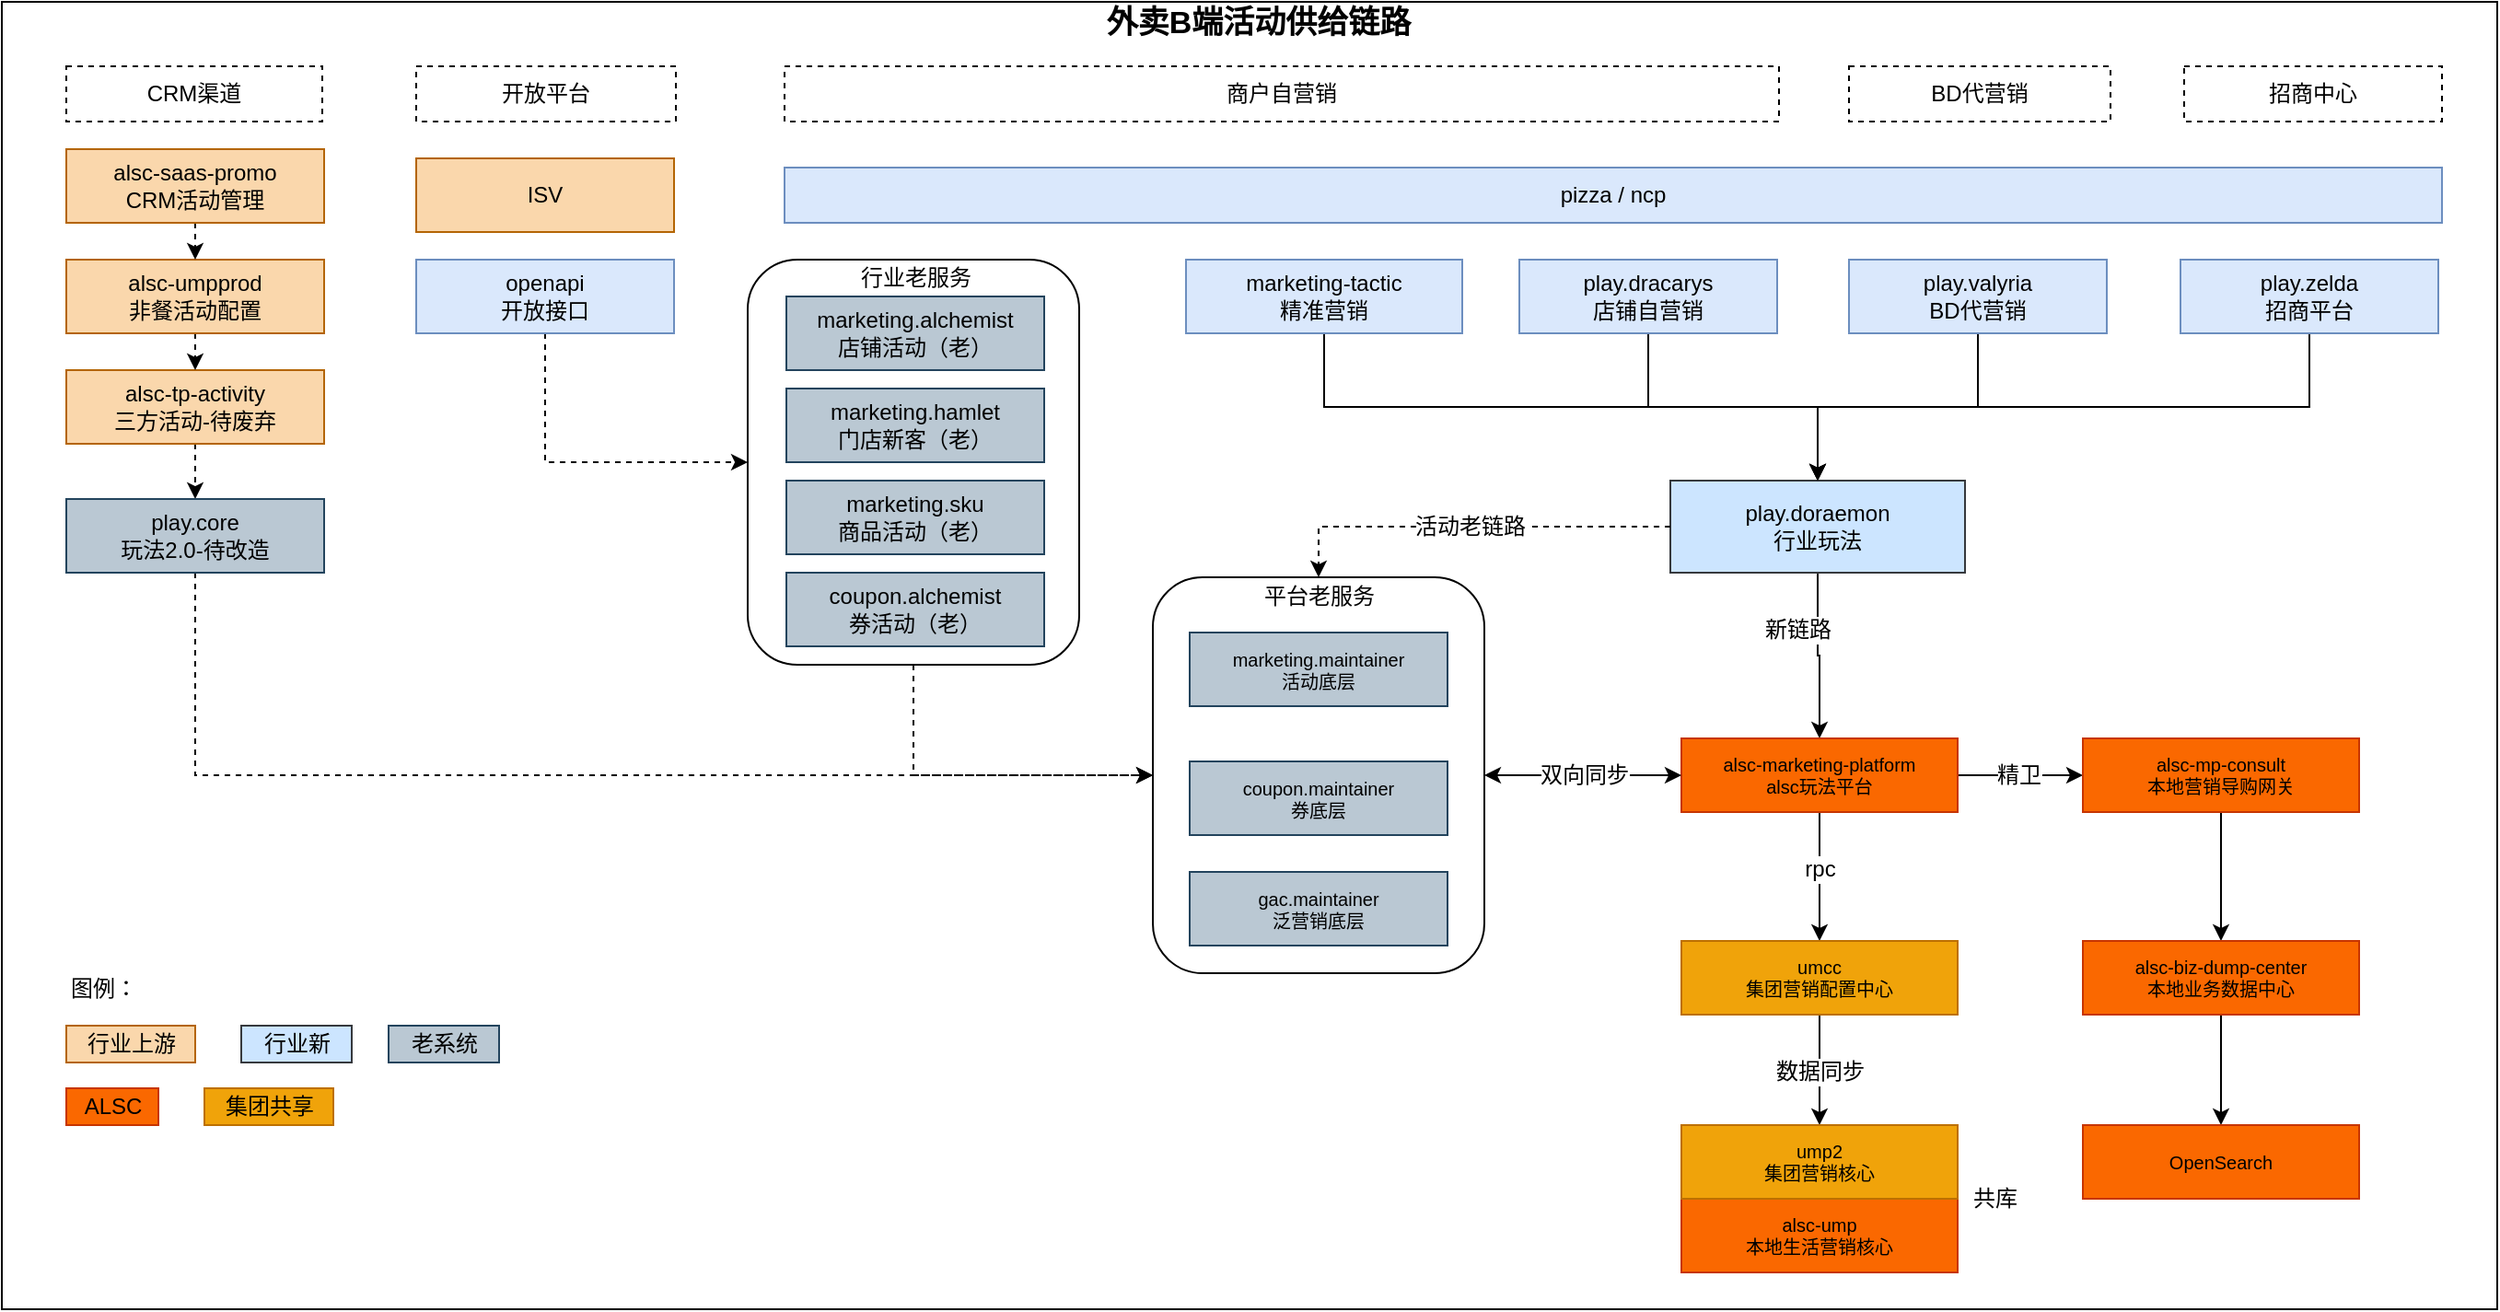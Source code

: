 <mxfile version="20.0.4" type="github" pages="7">
  <diagram id="sKE-AYDgoHeljf7fkCj9" name="B端活动供给链路">
    <mxGraphModel dx="2381" dy="866" grid="1" gridSize="10" guides="1" tooltips="1" connect="1" arrows="1" fold="1" page="1" pageScale="1" pageWidth="827" pageHeight="1169" math="0" shadow="0">
      <root>
        <mxCell id="0" />
        <mxCell id="1" parent="0" />
        <mxCell id="rINgZE13Y8F9pPWIDbY2-39" value="" style="rounded=0;whiteSpace=wrap;html=1;labelBackgroundColor=none;fontSize=12;" parent="1" vertex="1">
          <mxGeometry x="-825" width="1355" height="710" as="geometry" />
        </mxCell>
        <mxCell id="rINgZE13Y8F9pPWIDbY2-36" style="edgeStyle=orthogonalEdgeStyle;rounded=0;sketch=0;jumpStyle=arc;jumpSize=6;orthogonalLoop=1;jettySize=auto;html=1;exitX=0.5;exitY=1;exitDx=0;exitDy=0;entryX=0;entryY=0.5;entryDx=0;entryDy=0;shadow=0;dashed=1;fontSize=12;strokeColor=default;" parent="1" source="rINgZE13Y8F9pPWIDbY2-32" target="rINgZE13Y8F9pPWIDbY2-31" edge="1">
          <mxGeometry relative="1" as="geometry" />
        </mxCell>
        <mxCell id="rINgZE13Y8F9pPWIDbY2-32" value="" style="rounded=1;whiteSpace=wrap;html=1;labelBackgroundColor=none;fontSize=12;fillColor=none;" parent="1" vertex="1">
          <mxGeometry x="-420" y="140" width="180" height="220" as="geometry" />
        </mxCell>
        <mxCell id="rINgZE13Y8F9pPWIDbY2-31" value="" style="rounded=1;whiteSpace=wrap;html=1;labelBackgroundColor=none;fontSize=12;fillColor=none;" parent="1" vertex="1">
          <mxGeometry x="-200" y="312.5" width="180" height="215" as="geometry" />
        </mxCell>
        <mxCell id="UJrdf9Byrm_n-mhCFxMZ-44" style="edgeStyle=orthogonalEdgeStyle;rounded=0;orthogonalLoop=1;jettySize=auto;html=1;exitX=0.5;exitY=1;exitDx=0;exitDy=0;entryX=0.5;entryY=0;entryDx=0;entryDy=0;fontSize=12;" parent="1" source="UJrdf9Byrm_n-mhCFxMZ-1" target="UJrdf9Byrm_n-mhCFxMZ-2" edge="1">
          <mxGeometry relative="1" as="geometry" />
        </mxCell>
        <mxCell id="UJrdf9Byrm_n-mhCFxMZ-1" value="play.valyria&lt;br&gt;BD代营销" style="rounded=0;whiteSpace=wrap;html=1;fillColor=#dae8fc;strokeColor=#6c8ebf;" parent="1" vertex="1">
          <mxGeometry x="178" y="140" width="140" height="40" as="geometry" />
        </mxCell>
        <mxCell id="UJrdf9Byrm_n-mhCFxMZ-36" style="edgeStyle=orthogonalEdgeStyle;rounded=0;orthogonalLoop=1;jettySize=auto;html=1;exitX=0.5;exitY=1;exitDx=0;exitDy=0;fontSize=12;" parent="1" source="UJrdf9Byrm_n-mhCFxMZ-2" target="UJrdf9Byrm_n-mhCFxMZ-9" edge="1">
          <mxGeometry relative="1" as="geometry" />
        </mxCell>
        <mxCell id="UJrdf9Byrm_n-mhCFxMZ-37" value="新链路" style="edgeLabel;html=1;align=center;verticalAlign=middle;resizable=0;points=[];fontSize=12;" parent="UJrdf9Byrm_n-mhCFxMZ-36" vertex="1" connectable="0">
          <mxGeometry x="-0.258" y="-3" relative="1" as="geometry">
            <mxPoint x="-8" y="-3" as="offset" />
          </mxGeometry>
        </mxCell>
        <mxCell id="UJrdf9Byrm_n-mhCFxMZ-2" value="play.doraemon&lt;br&gt;行业玩法" style="rounded=0;whiteSpace=wrap;html=1;fillColor=#cce5ff;strokeColor=#36393d;" parent="1" vertex="1">
          <mxGeometry x="81" y="260" width="160" height="50" as="geometry" />
        </mxCell>
        <mxCell id="UJrdf9Byrm_n-mhCFxMZ-3" value="marketing.maintainer&lt;br&gt;活动底层" style="rounded=0;fontSize=10;labelBackgroundColor=none;html=1;whiteSpace=wrap;fillColor=#bac8d3;strokeColor=#23445d;" parent="1" vertex="1">
          <mxGeometry x="-180" y="342.5" width="140" height="40" as="geometry" />
        </mxCell>
        <mxCell id="UJrdf9Byrm_n-mhCFxMZ-7" value="活动老链路" style="endArrow=classic;html=1;rounded=0;fontSize=12;exitX=0;exitY=0.5;exitDx=0;exitDy=0;dashed=1;edgeStyle=orthogonalEdgeStyle;" parent="1" source="UJrdf9Byrm_n-mhCFxMZ-2" target="rINgZE13Y8F9pPWIDbY2-33" edge="1">
          <mxGeometry width="50" height="50" relative="1" as="geometry">
            <mxPoint x="150" y="420" as="sourcePoint" />
            <mxPoint x="200" y="370" as="targetPoint" />
          </mxGeometry>
        </mxCell>
        <mxCell id="UJrdf9Byrm_n-mhCFxMZ-12" style="edgeStyle=orthogonalEdgeStyle;rounded=0;orthogonalLoop=1;jettySize=auto;html=1;exitX=0.5;exitY=1;exitDx=0;exitDy=0;fontSize=12;" parent="1" source="UJrdf9Byrm_n-mhCFxMZ-9" target="UJrdf9Byrm_n-mhCFxMZ-11" edge="1">
          <mxGeometry relative="1" as="geometry" />
        </mxCell>
        <mxCell id="UJrdf9Byrm_n-mhCFxMZ-33" value="rpc" style="edgeLabel;html=1;align=center;verticalAlign=middle;resizable=0;points=[];fontSize=12;" parent="UJrdf9Byrm_n-mhCFxMZ-12" vertex="1" connectable="0">
          <mxGeometry x="-0.135" relative="1" as="geometry">
            <mxPoint as="offset" />
          </mxGeometry>
        </mxCell>
        <mxCell id="UJrdf9Byrm_n-mhCFxMZ-17" style="edgeStyle=orthogonalEdgeStyle;rounded=0;orthogonalLoop=1;jettySize=auto;html=1;exitX=1;exitY=0.5;exitDx=0;exitDy=0;fontSize=12;" parent="1" source="UJrdf9Byrm_n-mhCFxMZ-9" target="UJrdf9Byrm_n-mhCFxMZ-14" edge="1">
          <mxGeometry relative="1" as="geometry" />
        </mxCell>
        <mxCell id="UJrdf9Byrm_n-mhCFxMZ-18" value="精卫" style="edgeLabel;html=1;align=center;verticalAlign=middle;resizable=0;points=[];fontSize=12;" parent="UJrdf9Byrm_n-mhCFxMZ-17" vertex="1" connectable="0">
          <mxGeometry x="-0.029" relative="1" as="geometry">
            <mxPoint as="offset" />
          </mxGeometry>
        </mxCell>
        <mxCell id="UJrdf9Byrm_n-mhCFxMZ-9" value="alsc-marketing-platform&lt;br&gt;alsc玩法平台" style="rounded=0;fontSize=10;labelBackgroundColor=none;html=1;whiteSpace=wrap;fillColor=#fa6800;strokeColor=#C73500;fontColor=#000000;" parent="1" vertex="1">
          <mxGeometry x="87" y="400" width="150" height="40" as="geometry" />
        </mxCell>
        <mxCell id="UJrdf9Byrm_n-mhCFxMZ-10" value="双向同步" style="endArrow=classic;startArrow=classic;html=1;rounded=0;fontSize=12;entryX=0;entryY=0.5;entryDx=0;entryDy=0;exitX=1;exitY=0.5;exitDx=0;exitDy=0;" parent="1" source="rINgZE13Y8F9pPWIDbY2-31" target="UJrdf9Byrm_n-mhCFxMZ-9" edge="1">
          <mxGeometry width="50" height="50" relative="1" as="geometry">
            <mxPoint x="30" y="440" as="sourcePoint" />
            <mxPoint x="80" y="390" as="targetPoint" />
          </mxGeometry>
        </mxCell>
        <mxCell id="UJrdf9Byrm_n-mhCFxMZ-31" style="edgeStyle=orthogonalEdgeStyle;rounded=0;orthogonalLoop=1;jettySize=auto;html=1;entryX=0.5;entryY=0;entryDx=0;entryDy=0;fontSize=12;exitX=0.5;exitY=1;exitDx=0;exitDy=0;" parent="1" source="UJrdf9Byrm_n-mhCFxMZ-11" target="UJrdf9Byrm_n-mhCFxMZ-27" edge="1">
          <mxGeometry relative="1" as="geometry">
            <mxPoint x="215" y="610" as="targetPoint" />
            <Array as="points" />
          </mxGeometry>
        </mxCell>
        <mxCell id="UJrdf9Byrm_n-mhCFxMZ-32" value="数据同步" style="edgeLabel;html=1;align=center;verticalAlign=middle;resizable=0;points=[];fontSize=12;" parent="UJrdf9Byrm_n-mhCFxMZ-31" vertex="1" connectable="0">
          <mxGeometry x="-0.154" y="4" relative="1" as="geometry">
            <mxPoint x="-4" y="5" as="offset" />
          </mxGeometry>
        </mxCell>
        <mxCell id="UJrdf9Byrm_n-mhCFxMZ-11" value="umcc&lt;br&gt;集团营销配置中心" style="rounded=0;fontSize=10;labelBackgroundColor=none;html=1;whiteSpace=wrap;fillColor=#f0a30a;fontColor=#000000;strokeColor=#BD7000;" parent="1" vertex="1">
          <mxGeometry x="87" y="510" width="150" height="40" as="geometry" />
        </mxCell>
        <mxCell id="UJrdf9Byrm_n-mhCFxMZ-19" style="edgeStyle=orthogonalEdgeStyle;rounded=0;orthogonalLoop=1;jettySize=auto;html=1;exitX=0.5;exitY=1;exitDx=0;exitDy=0;fontSize=12;" parent="1" source="UJrdf9Byrm_n-mhCFxMZ-14" target="UJrdf9Byrm_n-mhCFxMZ-15" edge="1">
          <mxGeometry relative="1" as="geometry" />
        </mxCell>
        <mxCell id="UJrdf9Byrm_n-mhCFxMZ-14" value="alsc-mp-consult&lt;br&gt;本地营销导购网关" style="rounded=0;fontSize=10;labelBackgroundColor=none;html=1;whiteSpace=wrap;fillColor=#fa6800;fontColor=#000000;strokeColor=#C73500;" parent="1" vertex="1">
          <mxGeometry x="305" y="400" width="150" height="40" as="geometry" />
        </mxCell>
        <mxCell id="UJrdf9Byrm_n-mhCFxMZ-20" style="edgeStyle=orthogonalEdgeStyle;rounded=0;orthogonalLoop=1;jettySize=auto;html=1;exitX=0.5;exitY=1;exitDx=0;exitDy=0;entryX=0.5;entryY=0;entryDx=0;entryDy=0;fontSize=12;" parent="1" source="UJrdf9Byrm_n-mhCFxMZ-15" target="UJrdf9Byrm_n-mhCFxMZ-16" edge="1">
          <mxGeometry relative="1" as="geometry" />
        </mxCell>
        <mxCell id="UJrdf9Byrm_n-mhCFxMZ-15" value="alsc-biz-dump-center&lt;br&gt;本地业务数据中心" style="rounded=0;fontSize=10;labelBackgroundColor=none;html=1;whiteSpace=wrap;fillColor=#fa6800;fontColor=#000000;strokeColor=#C73500;" parent="1" vertex="1">
          <mxGeometry x="305" y="510" width="150" height="40" as="geometry" />
        </mxCell>
        <mxCell id="UJrdf9Byrm_n-mhCFxMZ-16" value="OpenSearch" style="rounded=0;fontSize=10;labelBackgroundColor=none;html=1;whiteSpace=wrap;fillColor=#fa6800;fontColor=#000000;strokeColor=#C73500;" parent="1" vertex="1">
          <mxGeometry x="305" y="610" width="150" height="40" as="geometry" />
        </mxCell>
        <mxCell id="UJrdf9Byrm_n-mhCFxMZ-26" value="alsc-ump&lt;br&gt;本地生活营销核心" style="rounded=0;fontSize=10;labelBackgroundColor=none;html=1;whiteSpace=wrap;fillColor=#fa6800;fontColor=#000000;strokeColor=#C73500;" parent="1" vertex="1">
          <mxGeometry x="87" y="650" width="150" height="40" as="geometry" />
        </mxCell>
        <mxCell id="UJrdf9Byrm_n-mhCFxMZ-27" value="ump2&lt;br&gt;集团营销核心" style="rounded=0;fontSize=10;labelBackgroundColor=none;html=1;whiteSpace=wrap;fillColor=#f0a30a;fontColor=#000000;strokeColor=#BD7000;" parent="1" vertex="1">
          <mxGeometry x="87" y="610" width="150" height="40" as="geometry" />
        </mxCell>
        <mxCell id="UJrdf9Byrm_n-mhCFxMZ-30" value="共库" style="text;html=1;align=center;verticalAlign=middle;resizable=0;points=[];autosize=1;strokeColor=none;fillColor=none;fontSize=12;" parent="1" vertex="1">
          <mxGeometry x="237" y="640" width="40" height="20" as="geometry" />
        </mxCell>
        <mxCell id="UJrdf9Byrm_n-mhCFxMZ-40" style="edgeStyle=orthogonalEdgeStyle;rounded=0;orthogonalLoop=1;jettySize=auto;html=1;exitX=0.5;exitY=1;exitDx=0;exitDy=0;fontSize=12;entryX=0.5;entryY=0;entryDx=0;entryDy=0;" parent="1" source="UJrdf9Byrm_n-mhCFxMZ-39" target="UJrdf9Byrm_n-mhCFxMZ-2" edge="1">
          <mxGeometry relative="1" as="geometry">
            <mxPoint x="160" y="270" as="targetPoint" />
          </mxGeometry>
        </mxCell>
        <mxCell id="UJrdf9Byrm_n-mhCFxMZ-39" value="play.dracarys&lt;br&gt;店铺自营销" style="rounded=0;whiteSpace=wrap;html=1;fillColor=#dae8fc;strokeColor=#6c8ebf;" parent="1" vertex="1">
          <mxGeometry x="-1" y="140" width="140" height="40" as="geometry" />
        </mxCell>
        <mxCell id="UJrdf9Byrm_n-mhCFxMZ-45" style="edgeStyle=orthogonalEdgeStyle;rounded=0;orthogonalLoop=1;jettySize=auto;html=1;exitX=0.5;exitY=1;exitDx=0;exitDy=0;fontSize=12;" parent="1" source="UJrdf9Byrm_n-mhCFxMZ-42" target="UJrdf9Byrm_n-mhCFxMZ-2" edge="1">
          <mxGeometry relative="1" as="geometry" />
        </mxCell>
        <mxCell id="UJrdf9Byrm_n-mhCFxMZ-42" value="play.zelda&lt;br&gt;招商平台" style="rounded=0;whiteSpace=wrap;html=1;fillColor=#dae8fc;strokeColor=#6c8ebf;" parent="1" vertex="1">
          <mxGeometry x="358" y="140" width="140" height="40" as="geometry" />
        </mxCell>
        <mxCell id="Wa6xyDc5WdjtaRvrZkih-1" value="行业上游" style="text;html=1;align=center;verticalAlign=middle;resizable=0;points=[];autosize=1;strokeColor=#b46504;fillColor=#fad7ac;fontSize=12;" parent="1" vertex="1">
          <mxGeometry x="-790" y="556" width="70" height="20" as="geometry" />
        </mxCell>
        <mxCell id="Wa6xyDc5WdjtaRvrZkih-2" value="ALSC" style="text;html=1;align=center;verticalAlign=middle;resizable=0;points=[];autosize=1;strokeColor=#C73500;fillColor=#fa6800;fontSize=12;fontColor=#000000;" parent="1" vertex="1">
          <mxGeometry x="-790" y="590" width="50" height="20" as="geometry" />
        </mxCell>
        <mxCell id="Wa6xyDc5WdjtaRvrZkih-3" value="集团共享" style="text;html=1;align=center;verticalAlign=middle;resizable=0;points=[];autosize=1;strokeColor=#BD7000;fillColor=#f0a30a;fontSize=12;fontColor=#000000;" parent="1" vertex="1">
          <mxGeometry x="-715" y="590" width="70" height="20" as="geometry" />
        </mxCell>
        <mxCell id="Wa6xyDc5WdjtaRvrZkih-4" value="图例：" style="text;html=1;align=center;verticalAlign=middle;resizable=0;points=[];autosize=1;strokeColor=none;fillColor=none;fontSize=12;" parent="1" vertex="1">
          <mxGeometry x="-800" y="525.5" width="60" height="20" as="geometry" />
        </mxCell>
        <mxCell id="rINgZE13Y8F9pPWIDbY2-1" value="商户自营销" style="rounded=0;whiteSpace=wrap;html=1;dashed=1;labelBackgroundColor=none;fontSize=12;" parent="1" vertex="1">
          <mxGeometry x="-400" y="35" width="540" height="30" as="geometry" />
        </mxCell>
        <mxCell id="rINgZE13Y8F9pPWIDbY2-2" value="BD代营销" style="rounded=0;whiteSpace=wrap;html=1;dashed=1;labelBackgroundColor=none;fontSize=12;" parent="1" vertex="1">
          <mxGeometry x="178" y="35" width="142" height="30" as="geometry" />
        </mxCell>
        <mxCell id="rINgZE13Y8F9pPWIDbY2-3" value="招商中心" style="rounded=0;whiteSpace=wrap;html=1;dashed=1;labelBackgroundColor=none;fontSize=12;" parent="1" vertex="1">
          <mxGeometry x="360" y="35" width="140" height="30" as="geometry" />
        </mxCell>
        <mxCell id="rINgZE13Y8F9pPWIDbY2-4" value="CRM渠道" style="rounded=0;whiteSpace=wrap;html=1;dashed=1;labelBackgroundColor=none;fontSize=12;fillColor=none;" parent="1" vertex="1">
          <mxGeometry x="-790" y="35" width="139" height="30" as="geometry" />
        </mxCell>
        <mxCell id="rINgZE13Y8F9pPWIDbY2-5" value="开放平台" style="rounded=0;whiteSpace=wrap;html=1;dashed=1;labelBackgroundColor=none;fontSize=12;" parent="1" vertex="1">
          <mxGeometry x="-600" y="35" width="141" height="30" as="geometry" />
        </mxCell>
        <mxCell id="rINgZE13Y8F9pPWIDbY2-6" value="&lt;font style=&quot;font-size: 17px&quot;&gt;外卖B端活动供给链路&lt;/font&gt;" style="text;html=1;align=center;verticalAlign=middle;resizable=0;points=[];autosize=1;strokeColor=none;fillColor=none;fontSize=12;fontStyle=1" parent="1" vertex="1">
          <mxGeometry x="-233" y="2" width="180" height="20" as="geometry" />
        </mxCell>
        <mxCell id="rINgZE13Y8F9pPWIDbY2-7" value="pizza / ncp" style="rounded=0;whiteSpace=wrap;html=1;fillColor=#dae8fc;strokeColor=#6c8ebf;" parent="1" vertex="1">
          <mxGeometry x="-400" y="90" width="900" height="30" as="geometry" />
        </mxCell>
        <mxCell id="rINgZE13Y8F9pPWIDbY2-11" style="edgeStyle=orthogonalEdgeStyle;rounded=0;sketch=0;jumpStyle=arc;jumpSize=6;orthogonalLoop=1;jettySize=auto;html=1;exitX=0.5;exitY=1;exitDx=0;exitDy=0;entryX=0.5;entryY=0;entryDx=0;entryDy=0;shadow=0;fontSize=12;strokeColor=default;" parent="1" source="rINgZE13Y8F9pPWIDbY2-9" target="UJrdf9Byrm_n-mhCFxMZ-2" edge="1">
          <mxGeometry relative="1" as="geometry" />
        </mxCell>
        <mxCell id="rINgZE13Y8F9pPWIDbY2-9" value="marketing-tactic&lt;br&gt;精准营销" style="rounded=0;whiteSpace=wrap;html=1;fillColor=#dae8fc;strokeColor=#6c8ebf;" parent="1" vertex="1">
          <mxGeometry x="-182" y="140" width="150" height="40" as="geometry" />
        </mxCell>
        <mxCell id="rINgZE13Y8F9pPWIDbY2-20" style="edgeStyle=orthogonalEdgeStyle;rounded=0;sketch=0;jumpStyle=arc;jumpSize=6;orthogonalLoop=1;jettySize=auto;html=1;exitX=0.5;exitY=1;exitDx=0;exitDy=0;entryX=0.5;entryY=0;entryDx=0;entryDy=0;shadow=0;dashed=1;fontSize=12;strokeColor=default;" parent="1" source="rINgZE13Y8F9pPWIDbY2-12" target="rINgZE13Y8F9pPWIDbY2-13" edge="1">
          <mxGeometry relative="1" as="geometry" />
        </mxCell>
        <mxCell id="rINgZE13Y8F9pPWIDbY2-12" value="alsc-tp-activity&lt;br&gt;三方活动-待废弃" style="rounded=0;whiteSpace=wrap;html=1;fillColor=#fad7ac;strokeColor=#b46504;" parent="1" vertex="1">
          <mxGeometry x="-790" y="200" width="140" height="40" as="geometry" />
        </mxCell>
        <mxCell id="rINgZE13Y8F9pPWIDbY2-15" style="edgeStyle=orthogonalEdgeStyle;rounded=0;sketch=0;jumpStyle=arc;jumpSize=6;orthogonalLoop=1;jettySize=auto;html=1;exitX=0.5;exitY=1;exitDx=0;exitDy=0;shadow=0;fontSize=12;strokeColor=default;dashed=1;entryX=0;entryY=0.5;entryDx=0;entryDy=0;" parent="1" source="rINgZE13Y8F9pPWIDbY2-13" target="rINgZE13Y8F9pPWIDbY2-31" edge="1">
          <mxGeometry relative="1" as="geometry" />
        </mxCell>
        <mxCell id="rINgZE13Y8F9pPWIDbY2-13" value="play.core&lt;br&gt;玩法2.0-待改造" style="rounded=0;whiteSpace=wrap;html=1;fillColor=#bac8d3;strokeColor=#23445d;" parent="1" vertex="1">
          <mxGeometry x="-790" y="270" width="140" height="40" as="geometry" />
        </mxCell>
        <mxCell id="rINgZE13Y8F9pPWIDbY2-19" style="edgeStyle=orthogonalEdgeStyle;rounded=0;sketch=0;jumpStyle=arc;jumpSize=6;orthogonalLoop=1;jettySize=auto;html=1;exitX=0.5;exitY=1;exitDx=0;exitDy=0;entryX=0.5;entryY=0;entryDx=0;entryDy=0;shadow=0;dashed=1;fontSize=12;strokeColor=default;" parent="1" source="rINgZE13Y8F9pPWIDbY2-16" target="rINgZE13Y8F9pPWIDbY2-12" edge="1">
          <mxGeometry relative="1" as="geometry" />
        </mxCell>
        <mxCell id="rINgZE13Y8F9pPWIDbY2-16" value="alsc-umpprod&lt;br&gt;非餐活动配置" style="rounded=0;whiteSpace=wrap;html=1;fillColor=#fad7ac;strokeColor=#b46504;" parent="1" vertex="1">
          <mxGeometry x="-790" y="140" width="140" height="40" as="geometry" />
        </mxCell>
        <mxCell id="rINgZE13Y8F9pPWIDbY2-18" style="edgeStyle=orthogonalEdgeStyle;rounded=0;sketch=0;jumpStyle=arc;jumpSize=6;orthogonalLoop=1;jettySize=auto;html=1;exitX=0.5;exitY=1;exitDx=0;exitDy=0;entryX=0.5;entryY=0;entryDx=0;entryDy=0;shadow=0;dashed=1;fontSize=12;strokeColor=default;" parent="1" source="rINgZE13Y8F9pPWIDbY2-17" target="rINgZE13Y8F9pPWIDbY2-16" edge="1">
          <mxGeometry relative="1" as="geometry" />
        </mxCell>
        <mxCell id="rINgZE13Y8F9pPWIDbY2-17" value="alsc-saas-promo&lt;br&gt;CRM活动管理" style="rounded=0;whiteSpace=wrap;html=1;fillColor=#fad7ac;strokeColor=#b46504;" parent="1" vertex="1">
          <mxGeometry x="-790" y="80" width="140" height="40" as="geometry" />
        </mxCell>
        <mxCell id="rINgZE13Y8F9pPWIDbY2-21" value="ISV" style="rounded=0;whiteSpace=wrap;html=1;fillColor=#fad7ac;strokeColor=#b46504;" parent="1" vertex="1">
          <mxGeometry x="-600" y="85" width="140" height="40" as="geometry" />
        </mxCell>
        <mxCell id="rINgZE13Y8F9pPWIDbY2-23" style="edgeStyle=orthogonalEdgeStyle;rounded=0;sketch=0;jumpStyle=arc;jumpSize=6;orthogonalLoop=1;jettySize=auto;html=1;exitX=0.5;exitY=1;exitDx=0;exitDy=0;entryX=0;entryY=0.5;entryDx=0;entryDy=0;shadow=0;fontSize=12;strokeColor=default;dashed=1;" parent="1" source="rINgZE13Y8F9pPWIDbY2-22" target="rINgZE13Y8F9pPWIDbY2-32" edge="1">
          <mxGeometry relative="1" as="geometry" />
        </mxCell>
        <mxCell id="rINgZE13Y8F9pPWIDbY2-22" value="openapi&lt;br&gt;开放接口" style="rounded=0;whiteSpace=wrap;html=1;fillColor=#dae8fc;strokeColor=#6c8ebf;" parent="1" vertex="1">
          <mxGeometry x="-600" y="140" width="140" height="40" as="geometry" />
        </mxCell>
        <mxCell id="rINgZE13Y8F9pPWIDbY2-26" value="marketing.alchemist&lt;br&gt;店铺活动（老）" style="rounded=0;whiteSpace=wrap;html=1;fillColor=#bac8d3;strokeColor=#23445d;" parent="1" vertex="1">
          <mxGeometry x="-399" y="160" width="140" height="40" as="geometry" />
        </mxCell>
        <mxCell id="rINgZE13Y8F9pPWIDbY2-27" value="marketing.sku&lt;br&gt;商品活动（老）" style="rounded=0;whiteSpace=wrap;html=1;fillColor=#bac8d3;strokeColor=#23445d;" parent="1" vertex="1">
          <mxGeometry x="-399" y="260" width="140" height="40" as="geometry" />
        </mxCell>
        <mxCell id="rINgZE13Y8F9pPWIDbY2-28" value="marketing.hamlet&lt;br&gt;门店新客（老）" style="rounded=0;whiteSpace=wrap;html=1;fillColor=#bac8d3;strokeColor=#23445d;" parent="1" vertex="1">
          <mxGeometry x="-399" y="210" width="140" height="40" as="geometry" />
        </mxCell>
        <mxCell id="rINgZE13Y8F9pPWIDbY2-29" value="coupon.maintainer&lt;br&gt;券底层" style="rounded=0;fontSize=10;labelBackgroundColor=none;html=1;whiteSpace=wrap;fillColor=#bac8d3;strokeColor=#23445d;" parent="1" vertex="1">
          <mxGeometry x="-180" y="412.5" width="140" height="40" as="geometry" />
        </mxCell>
        <mxCell id="rINgZE13Y8F9pPWIDbY2-30" value="gac.maintainer&lt;br&gt;泛营销底层" style="rounded=0;fontSize=10;labelBackgroundColor=none;html=1;whiteSpace=wrap;fillColor=#bac8d3;strokeColor=#23445d;" parent="1" vertex="1">
          <mxGeometry x="-180" y="472.5" width="140" height="40" as="geometry" />
        </mxCell>
        <mxCell id="rINgZE13Y8F9pPWIDbY2-33" value="平台老服务" style="text;html=1;align=center;verticalAlign=middle;resizable=0;points=[];autosize=1;strokeColor=none;fillColor=none;fontSize=12;" parent="1" vertex="1">
          <mxGeometry x="-155" y="312.5" width="90" height="20" as="geometry" />
        </mxCell>
        <mxCell id="rINgZE13Y8F9pPWIDbY2-34" value="行业老服务" style="text;html=1;align=center;verticalAlign=middle;resizable=0;points=[];autosize=1;strokeColor=none;fillColor=none;fontSize=12;" parent="1" vertex="1">
          <mxGeometry x="-374" y="140" width="90" height="20" as="geometry" />
        </mxCell>
        <mxCell id="rINgZE13Y8F9pPWIDbY2-35" value="coupon.alchemist&lt;br&gt;券活动（老）" style="rounded=0;whiteSpace=wrap;html=1;fillColor=#bac8d3;strokeColor=#23445d;" parent="1" vertex="1">
          <mxGeometry x="-399" y="310" width="140" height="40" as="geometry" />
        </mxCell>
        <mxCell id="rINgZE13Y8F9pPWIDbY2-37" value="行业新" style="text;html=1;align=center;verticalAlign=middle;resizable=0;points=[];autosize=1;strokeColor=#36393d;fillColor=#cce5ff;fontSize=12;" parent="1" vertex="1">
          <mxGeometry x="-695" y="556" width="60" height="20" as="geometry" />
        </mxCell>
        <mxCell id="rINgZE13Y8F9pPWIDbY2-38" value="老系统" style="text;html=1;align=center;verticalAlign=middle;resizable=0;points=[];autosize=1;strokeColor=#23445d;fillColor=#bac8d3;fontSize=12;" parent="1" vertex="1">
          <mxGeometry x="-615" y="556" width="60" height="20" as="geometry" />
        </mxCell>
      </root>
    </mxGraphModel>
  </diagram>
  <diagram id="l6Qrue0ExfOeNEP6JtZa" name="C端咨询链路">
    <mxGraphModel dx="1554" dy="866" grid="1" gridSize="10" guides="1" tooltips="1" connect="1" arrows="1" fold="1" page="1" pageScale="1" pageWidth="827" pageHeight="1169" math="0" shadow="0">
      <root>
        <mxCell id="GDA_V8VLZ2f_i7nTFjqM-0" />
        <mxCell id="GDA_V8VLZ2f_i7nTFjqM-1" parent="GDA_V8VLZ2f_i7nTFjqM-0" />
        <mxCell id="7kYBcA68mom78ICm3lOw-62" style="edgeStyle=orthogonalEdgeStyle;rounded=0;orthogonalLoop=1;jettySize=auto;html=1;exitX=1;exitY=0.5;exitDx=0;exitDy=0;fontSize=12;entryX=0;entryY=0.5;entryDx=0;entryDy=0;" parent="GDA_V8VLZ2f_i7nTFjqM-1" source="JrMp7-pa8yq2KaLXC2Ba-3" target="q58xCWAsAyUVL7buDYJl-3" edge="1">
          <mxGeometry relative="1" as="geometry">
            <mxPoint x="970.64" y="1180" as="targetPoint" />
          </mxGeometry>
        </mxCell>
        <mxCell id="JrMp7-pa8yq2KaLXC2Ba-3" value="alsc-marketing-dynamic-promotion&lt;br&gt;营销动态优惠" style="rounded=0;fontSize=10;labelBackgroundColor=none;html=1;whiteSpace=wrap;fillColor=#fa6800;strokeColor=#C73500;fontColor=#000000;" parent="GDA_V8VLZ2f_i7nTFjqM-1" vertex="1">
          <mxGeometry x="735.62" y="1100" width="238" height="40" as="geometry" />
        </mxCell>
        <mxCell id="JrMp7-pa8yq2KaLXC2Ba-4" value="alsc-mp-consult&lt;br&gt;活动咨询" style="rounded=0;fontSize=10;labelBackgroundColor=none;html=1;whiteSpace=wrap;fillColor=#fa6800;fontColor=#000000;strokeColor=#C73500;" parent="GDA_V8VLZ2f_i7nTFjqM-1" vertex="1">
          <mxGeometry x="602.81" y="810" width="132.81" height="40" as="geometry" />
        </mxCell>
        <mxCell id="JrMp7-pa8yq2KaLXC2Ba-5" value="C端咨询链路" style="text;html=1;align=center;verticalAlign=middle;resizable=0;points=[];autosize=1;strokeColor=none;fillColor=none;fontSize=12;" parent="GDA_V8VLZ2f_i7nTFjqM-1" vertex="1">
          <mxGeometry x="760" y="10" width="100" height="20" as="geometry" />
        </mxCell>
        <mxCell id="JrMp7-pa8yq2KaLXC2Ba-7" value="会场" style="rounded=0;whiteSpace=wrap;html=1;dashed=1;labelBackgroundColor=none;fontSize=12;" parent="GDA_V8VLZ2f_i7nTFjqM-1" vertex="1">
          <mxGeometry x="40" y="40" width="120" height="30" as="geometry" />
        </mxCell>
        <mxCell id="JrMp7-pa8yq2KaLXC2Ba-8" value="搜推" style="rounded=0;whiteSpace=wrap;html=1;dashed=1;labelBackgroundColor=none;fontSize=12;" parent="GDA_V8VLZ2f_i7nTFjqM-1" vertex="1">
          <mxGeometry x="240" y="40" width="120" height="30" as="geometry" />
        </mxCell>
        <mxCell id="JrMp7-pa8yq2KaLXC2Ba-9" value="店详" style="rounded=0;whiteSpace=wrap;html=1;dashed=1;labelBackgroundColor=none;fontSize=12;" parent="GDA_V8VLZ2f_i7nTFjqM-1" vertex="1">
          <mxGeometry x="827" y="40" width="120" height="30" as="geometry" />
        </mxCell>
        <mxCell id="JrMp7-pa8yq2KaLXC2Ba-10" value="商详" style="rounded=0;whiteSpace=wrap;html=1;dashed=1;labelBackgroundColor=none;fontSize=12;" parent="GDA_V8VLZ2f_i7nTFjqM-1" vertex="1">
          <mxGeometry x="440" y="40" width="120" height="30" as="geometry" />
        </mxCell>
        <mxCell id="JrMp7-pa8yq2KaLXC2Ba-11" value="菜单" style="rounded=0;whiteSpace=wrap;html=1;dashed=1;labelBackgroundColor=none;fontSize=12;" parent="GDA_V8VLZ2f_i7nTFjqM-1" vertex="1">
          <mxGeometry x="640" y="40" width="120" height="30" as="geometry" />
        </mxCell>
        <mxCell id="JrMp7-pa8yq2KaLXC2Ba-12" value="购物车" style="rounded=0;whiteSpace=wrap;html=1;dashed=1;labelBackgroundColor=none;fontSize=12;" parent="GDA_V8VLZ2f_i7nTFjqM-1" vertex="1">
          <mxGeometry x="1040" y="40" width="120" height="30" as="geometry" />
        </mxCell>
        <mxCell id="JrMp7-pa8yq2KaLXC2Ba-13" value="提单页" style="rounded=0;whiteSpace=wrap;html=1;dashed=1;labelBackgroundColor=none;fontSize=12;" parent="GDA_V8VLZ2f_i7nTFjqM-1" vertex="1">
          <mxGeometry x="1240.5" y="40" width="120" height="30" as="geometry" />
        </mxCell>
        <mxCell id="7kYBcA68mom78ICm3lOw-1" style="edgeStyle=orthogonalEdgeStyle;rounded=0;orthogonalLoop=1;jettySize=auto;html=1;entryX=0.5;entryY=0;entryDx=0;entryDy=0;fontSize=12;exitX=0.5;exitY=1;exitDx=0;exitDy=0;" parent="GDA_V8VLZ2f_i7nTFjqM-1" source="KhfgaqVnq6BtbfwoSJiW-0" target="JrMp7-pa8yq2KaLXC2Ba-4" edge="1">
          <mxGeometry relative="1" as="geometry">
            <mxPoint x="792" y="310" as="sourcePoint" />
            <Array as="points">
              <mxPoint x="900" y="150" />
              <mxPoint x="900" y="540" />
              <mxPoint x="669" y="540" />
            </Array>
          </mxGeometry>
        </mxCell>
        <mxCell id="7kYBcA68mom78ICm3lOw-2" value="优惠召回" style="edgeLabel;html=1;align=center;verticalAlign=middle;resizable=0;points=[];fontSize=12;" parent="7kYBcA68mom78ICm3lOw-1" vertex="1" connectable="0">
          <mxGeometry x="-0.267" y="3" relative="1" as="geometry">
            <mxPoint x="-233" y="388" as="offset" />
          </mxGeometry>
        </mxCell>
        <mxCell id="7kYBcA68mom78ICm3lOw-29" style="rounded=0;orthogonalLoop=1;jettySize=auto;html=1;entryX=0.5;entryY=0;entryDx=0;entryDy=0;fontSize=12;exitX=0.5;exitY=1;exitDx=0;exitDy=0;edgeStyle=orthogonalEdgeStyle;" parent="GDA_V8VLZ2f_i7nTFjqM-1" source="KhfgaqVnq6BtbfwoSJiW-0" target="EPZFSyqmsjkn0FWpmvHP-4" edge="1">
          <mxGeometry relative="1" as="geometry">
            <mxPoint x="570" y="220" as="sourcePoint" />
            <Array as="points">
              <mxPoint x="790" y="150" />
            </Array>
          </mxGeometry>
        </mxCell>
        <mxCell id="7kYBcA68mom78ICm3lOw-42" style="edgeStyle=orthogonalEdgeStyle;rounded=0;orthogonalLoop=1;jettySize=auto;html=1;exitX=0.5;exitY=1;exitDx=0;exitDy=0;entryX=0.5;entryY=0;entryDx=0;entryDy=0;fontSize=12;" parent="GDA_V8VLZ2f_i7nTFjqM-1" source="KhfgaqVnq6BtbfwoSJiW-0" target="EPZFSyqmsjkn0FWpmvHP-3" edge="1">
          <mxGeometry relative="1" as="geometry">
            <mxPoint x="787.75" y="220" as="sourcePoint" />
            <Array as="points">
              <mxPoint x="567" y="150" />
            </Array>
          </mxGeometry>
        </mxCell>
        <mxCell id="oVL9wTPRJmgqZm_gUId0-2" style="edgeStyle=orthogonalEdgeStyle;rounded=0;sketch=0;jumpStyle=arc;jumpSize=6;orthogonalLoop=1;jettySize=auto;html=1;exitX=1;exitY=0.5;exitDx=0;exitDy=0;entryX=0;entryY=0.5;entryDx=0;entryDy=0;shadow=0;fontSize=12;strokeColor=default;" parent="GDA_V8VLZ2f_i7nTFjqM-1" source="KhfgaqVnq6BtbfwoSJiW-0" target="7kYBcA68mom78ICm3lOw-21" edge="1">
          <mxGeometry relative="1" as="geometry" />
        </mxCell>
        <mxCell id="KhfgaqVnq6BtbfwoSJiW-0" value="waimai-store-detail&lt;br&gt;店详" style="rounded=0;whiteSpace=wrap;html=1;fillColor=#dae8fc;strokeColor=#6c8ebf;" parent="GDA_V8VLZ2f_i7nTFjqM-1" vertex="1">
          <mxGeometry x="440" y="110" width="520" height="40" as="geometry" />
        </mxCell>
        <mxCell id="7kYBcA68mom78ICm3lOw-13" style="rounded=0;orthogonalLoop=1;jettySize=auto;html=1;exitX=0.5;exitY=1;exitDx=0;exitDy=0;fontSize=12;entryX=0.5;entryY=0;entryDx=0;entryDy=0;edgeStyle=orthogonalEdgeStyle;" parent="GDA_V8VLZ2f_i7nTFjqM-1" source="KhfgaqVnq6BtbfwoSJiW-2" target="KhfgaqVnq6BtbfwoSJiW-3" edge="1">
          <mxGeometry relative="1" as="geometry">
            <mxPoint x="370" y="590" as="targetPoint" />
            <Array as="points">
              <mxPoint x="100" y="520" />
              <mxPoint x="567" y="520" />
            </Array>
          </mxGeometry>
        </mxCell>
        <mxCell id="KhfgaqVnq6BtbfwoSJiW-2" value="alsc-activity&lt;br&gt;会场" style="rounded=0;whiteSpace=wrap;html=1;fillColor=#dae8fc;strokeColor=#6c8ebf;" parent="GDA_V8VLZ2f_i7nTFjqM-1" vertex="1">
          <mxGeometry x="50" y="110" width="100" height="40" as="geometry" />
        </mxCell>
        <mxCell id="7kYBcA68mom78ICm3lOw-20" style="edgeStyle=orthogonalEdgeStyle;rounded=0;orthogonalLoop=1;jettySize=auto;html=1;exitX=0.5;exitY=1;exitDx=0;exitDy=0;entryX=0.5;entryY=0;entryDx=0;entryDy=0;fontSize=12;" parent="GDA_V8VLZ2f_i7nTFjqM-1" source="KhfgaqVnq6BtbfwoSJiW-3" target="JrMp7-pa8yq2KaLXC2Ba-4" edge="1">
          <mxGeometry relative="1" as="geometry">
            <Array as="points">
              <mxPoint x="567" y="720" />
              <mxPoint x="669" y="720" />
            </Array>
          </mxGeometry>
        </mxCell>
        <mxCell id="KhfgaqVnq6BtbfwoSJiW-3" value="alsc-item-query&lt;br&gt;商品询价（近端包）" style="rounded=0;fontSize=10;labelBackgroundColor=none;html=1;whiteSpace=wrap;fillColor=#f0a30a;strokeColor=#BD7000;fontColor=#000000;" parent="GDA_V8VLZ2f_i7nTFjqM-1" vertex="1">
          <mxGeometry x="490.78" y="600" width="152.81" height="40" as="geometry" />
        </mxCell>
        <mxCell id="7kYBcA68mom78ICm3lOw-12" style="edgeStyle=orthogonalEdgeStyle;rounded=0;orthogonalLoop=1;jettySize=auto;html=1;exitX=0.5;exitY=1;exitDx=0;exitDy=0;entryX=0.5;entryY=0;entryDx=0;entryDy=0;fontSize=12;" parent="GDA_V8VLZ2f_i7nTFjqM-1" source="EPZFSyqmsjkn0FWpmvHP-1" target="KhfgaqVnq6BtbfwoSJiW-3" edge="1">
          <mxGeometry relative="1" as="geometry" />
        </mxCell>
        <mxCell id="7kYBcA68mom78ICm3lOw-81" value="商品询价" style="edgeLabel;html=1;align=center;verticalAlign=middle;resizable=0;points=[];fontSize=12;" parent="7kYBcA68mom78ICm3lOw-12" vertex="1" connectable="0">
          <mxGeometry x="0.32" y="-1" relative="1" as="geometry">
            <mxPoint as="offset" />
          </mxGeometry>
        </mxCell>
        <mxCell id="7kYBcA68mom78ICm3lOw-44" style="rounded=0;orthogonalLoop=1;jettySize=auto;html=1;exitX=0.5;exitY=1;exitDx=0;exitDy=0;entryX=0.5;entryY=0;entryDx=0;entryDy=0;fontSize=12;edgeStyle=orthogonalEdgeStyle;jumpStyle=arc;" parent="GDA_V8VLZ2f_i7nTFjqM-1" source="EPZFSyqmsjkn0FWpmvHP-3" target="7kYBcA68mom78ICm3lOw-43" edge="1">
          <mxGeometry relative="1" as="geometry">
            <Array as="points">
              <mxPoint x="530" y="240" />
              <mxPoint x="530" y="250" />
              <mxPoint x="440" y="250" />
            </Array>
          </mxGeometry>
        </mxCell>
        <mxCell id="7kYBcA68mom78ICm3lOw-71" style="edgeStyle=orthogonalEdgeStyle;rounded=0;jumpStyle=arc;orthogonalLoop=1;jettySize=auto;html=1;exitX=0.5;exitY=1;exitDx=0;exitDy=0;entryX=0.5;entryY=0;entryDx=0;entryDy=0;fontSize=12;startArrow=none;" parent="GDA_V8VLZ2f_i7nTFjqM-1" source="EPZFSyqmsjkn0FWpmvHP-1" target="JrMp7-pa8yq2KaLXC2Ba-4" edge="1">
          <mxGeometry relative="1" as="geometry">
            <Array as="points">
              <mxPoint x="610" y="500" />
              <mxPoint x="610" y="540" />
              <mxPoint x="669" y="540" />
            </Array>
          </mxGeometry>
        </mxCell>
        <mxCell id="EPZFSyqmsjkn0FWpmvHP-3" value="waimai-store-basic&lt;br&gt;店铺基础信息" style="rounded=0;whiteSpace=wrap;html=1;fillColor=#dae8fc;strokeColor=#6c8ebf;" parent="GDA_V8VLZ2f_i7nTFjqM-1" vertex="1">
          <mxGeometry x="497.19" y="200" width="140" height="40" as="geometry" />
        </mxCell>
        <mxCell id="7kYBcA68mom78ICm3lOw-32" style="edgeStyle=none;rounded=0;orthogonalLoop=1;jettySize=auto;html=1;exitX=0;exitY=0.5;exitDx=0;exitDy=0;fontSize=12;jumpStyle=arc;entryX=1;entryY=0.5;entryDx=0;entryDy=0;" parent="GDA_V8VLZ2f_i7nTFjqM-1" source="EPZFSyqmsjkn0FWpmvHP-4" target="EPZFSyqmsjkn0FWpmvHP-3" edge="1">
          <mxGeometry relative="1" as="geometry">
            <mxPoint x="550" y="200" as="targetPoint" />
            <Array as="points" />
          </mxGeometry>
        </mxCell>
        <mxCell id="EPZFSyqmsjkn0FWpmvHP-4" value="waimai-item-basic&lt;br&gt;商品类目" style="rounded=0;whiteSpace=wrap;html=1;fillColor=#dae8fc;strokeColor=#6c8ebf;" parent="GDA_V8VLZ2f_i7nTFjqM-1" vertex="1">
          <mxGeometry x="700" y="200" width="180" height="40" as="geometry" />
        </mxCell>
        <mxCell id="7kYBcA68mom78ICm3lOw-64" style="edgeStyle=orthogonalEdgeStyle;rounded=0;jumpStyle=arc;orthogonalLoop=1;jettySize=auto;html=1;exitX=0;exitY=0.5;exitDx=0;exitDy=0;entryX=1;entryY=0.5;entryDx=0;entryDy=0;fontSize=12;dashed=1;" parent="GDA_V8VLZ2f_i7nTFjqM-1" source="EPZFSyqmsjkn0FWpmvHP-5" target="JrMp7-pa8yq2KaLXC2Ba-4" edge="1">
          <mxGeometry relative="1" as="geometry" />
        </mxCell>
        <mxCell id="7kYBcA68mom78ICm3lOw-65" value="补充优惠" style="edgeLabel;html=1;align=center;verticalAlign=middle;resizable=0;points=[];fontSize=12;" parent="7kYBcA68mom78ICm3lOw-64" vertex="1" connectable="0">
          <mxGeometry x="-0.192" y="1" relative="1" as="geometry">
            <mxPoint x="154" y="9" as="offset" />
          </mxGeometry>
        </mxCell>
        <mxCell id="EPZFSyqmsjkn0FWpmvHP-5" value="alsc-ump&lt;br&gt;营销平台" style="rounded=0;fontSize=10;labelBackgroundColor=none;html=1;whiteSpace=wrap;fillColor=#fa6800;fontColor=#000000;strokeColor=#C73500;" parent="GDA_V8VLZ2f_i7nTFjqM-1" vertex="1">
          <mxGeometry x="1255.5" y="810" width="90" height="40" as="geometry" />
        </mxCell>
        <mxCell id="7kYBcA68mom78ICm3lOw-39" style="rounded=0;orthogonalLoop=1;jettySize=auto;html=1;exitX=1;exitY=0.5;exitDx=0;exitDy=0;fontSize=12;entryX=0.25;entryY=0;entryDx=0;entryDy=0;edgeStyle=orthogonalEdgeStyle;" parent="GDA_V8VLZ2f_i7nTFjqM-1" source="q58xCWAsAyUVL7buDYJl-0" target="EPZFSyqmsjkn0FWpmvHP-5" edge="1">
          <mxGeometry relative="1" as="geometry">
            <mxPoint x="760" y="1045" as="targetPoint" />
            <Array as="points">
              <mxPoint x="1070" y="1001" />
              <mxPoint x="1070" y="790" />
              <mxPoint x="1278" y="790" />
            </Array>
          </mxGeometry>
        </mxCell>
        <mxCell id="7kYBcA68mom78ICm3lOw-63" value="人群/限购" style="edgeLabel;html=1;align=center;verticalAlign=middle;resizable=0;points=[];fontSize=12;" parent="7kYBcA68mom78ICm3lOw-39" vertex="1" connectable="0">
          <mxGeometry x="-0.333" y="1" relative="1" as="geometry">
            <mxPoint x="-49" y="63" as="offset" />
          </mxGeometry>
        </mxCell>
        <mxCell id="7kYBcA68mom78ICm3lOw-40" style="rounded=0;orthogonalLoop=1;jettySize=auto;html=1;exitX=0.5;exitY=1;exitDx=0;exitDy=0;entryX=0.5;entryY=0;entryDx=0;entryDy=0;fontSize=12;edgeStyle=orthogonalEdgeStyle;" parent="GDA_V8VLZ2f_i7nTFjqM-1" source="q58xCWAsAyUVL7buDYJl-0" target="q58xCWAsAyUVL7buDYJl-3" edge="1">
          <mxGeometry relative="1" as="geometry">
            <mxPoint x="822.19" y="1114" as="targetPoint" />
          </mxGeometry>
        </mxCell>
        <mxCell id="7kYBcA68mom78ICm3lOw-41" style="edgeStyle=none;rounded=0;orthogonalLoop=1;jettySize=auto;html=1;exitX=0.5;exitY=1;exitDx=0;exitDy=0;entryX=0.5;entryY=0;entryDx=0;entryDy=0;fontSize=12;" parent="GDA_V8VLZ2f_i7nTFjqM-1" source="q58xCWAsAyUVL7buDYJl-0" target="JrMp7-pa8yq2KaLXC2Ba-3" edge="1">
          <mxGeometry relative="1" as="geometry" />
        </mxCell>
        <mxCell id="q58xCWAsAyUVL7buDYJl-0" value="&lt;p class=&quot;p1&quot; style=&quot;margin: 0px ; font-stretch: normal ; font-size: 14px ; line-height: normal ; font-family: &amp;#34;helvetica neue&amp;#34; ; color: rgb(18 , 20 , 22)&quot;&gt;alsc-marketing-calculate-center&lt;/p&gt;&lt;p class=&quot;p1&quot; style=&quot;margin: 0px ; font-stretch: normal ; font-size: 14px ; line-height: normal ; font-family: &amp;#34;helvetica neue&amp;#34; ; color: rgb(18 , 20 , 22)&quot;&gt;营销算价&lt;/p&gt;" style="rounded=0;fontSize=10;labelBackgroundColor=none;html=1;whiteSpace=wrap;fillColor=#fa6800;fontColor=#000000;strokeColor=#C73500;" parent="GDA_V8VLZ2f_i7nTFjqM-1" vertex="1">
          <mxGeometry x="750" y="981" width="213.59" height="40" as="geometry" />
        </mxCell>
        <mxCell id="q58xCWAsAyUVL7buDYJl-1" value="下单" style="rounded=0;whiteSpace=wrap;html=1;dashed=1;labelBackgroundColor=none;fontSize=12;" parent="GDA_V8VLZ2f_i7nTFjqM-1" vertex="1">
          <mxGeometry x="1440" y="40" width="120" height="40" as="geometry" />
        </mxCell>
        <mxCell id="q58xCWAsAyUVL7buDYJl-2" value="OpenSearch" style="rounded=0;fontSize=10;labelBackgroundColor=none;html=1;whiteSpace=wrap;fillColor=#fa6800;fontColor=#000000;strokeColor=#C73500;" parent="GDA_V8VLZ2f_i7nTFjqM-1" vertex="1">
          <mxGeometry x="602.81" y="981" width="100" height="40" as="geometry" />
        </mxCell>
        <mxCell id="q58xCWAsAyUVL7buDYJl-3" value="alsc-rights&lt;br style=&quot;font-size: 12px;&quot;&gt;权益中心" style="rounded=0;fontSize=12;labelBackgroundColor=none;html=1;whiteSpace=wrap;fillColor=#fa6800;fontColor=#000000;strokeColor=#C73500;" parent="GDA_V8VLZ2f_i7nTFjqM-1" vertex="1">
          <mxGeometry x="1047.83" y="1100" width="150" height="40" as="geometry" />
        </mxCell>
        <mxCell id="7kYBcA68mom78ICm3lOw-4" value="" style="endArrow=classic;html=1;rounded=0;fontSize=12;entryX=0.5;entryY=0;entryDx=0;entryDy=0;exitX=0.5;exitY=1;exitDx=0;exitDy=0;edgeStyle=orthogonalEdgeStyle;" parent="GDA_V8VLZ2f_i7nTFjqM-1" source="JrMp7-pa8yq2KaLXC2Ba-4" target="q58xCWAsAyUVL7buDYJl-2" edge="1">
          <mxGeometry width="50" height="50" relative="1" as="geometry">
            <mxPoint x="760" y="715" as="sourcePoint" />
            <mxPoint x="810" y="665" as="targetPoint" />
            <Array as="points">
              <mxPoint x="653" y="850" />
            </Array>
          </mxGeometry>
        </mxCell>
        <mxCell id="7kYBcA68mom78ICm3lOw-6" value="" style="endArrow=classic;html=1;rounded=0;fontSize=12;exitX=0.75;exitY=1;exitDx=0;exitDy=0;entryX=0.5;entryY=0;entryDx=0;entryDy=0;edgeStyle=orthogonalEdgeStyle;" parent="GDA_V8VLZ2f_i7nTFjqM-1" source="JrMp7-pa8yq2KaLXC2Ba-4" target="EPZFSyqmsjkn0FWpmvHP-5" edge="1">
          <mxGeometry width="50" height="50" relative="1" as="geometry">
            <mxPoint x="574.5" y="814.72" as="sourcePoint" />
            <mxPoint x="940" y="870" as="targetPoint" />
            <Array as="points">
              <mxPoint x="702" y="870" />
              <mxPoint x="996" y="870" />
              <mxPoint x="996" y="680" />
              <mxPoint x="1301" y="680" />
            </Array>
          </mxGeometry>
        </mxCell>
        <mxCell id="7kYBcA68mom78ICm3lOw-82" value="优惠算价" style="edgeLabel;html=1;align=center;verticalAlign=middle;resizable=0;points=[];fontSize=12;" parent="7kYBcA68mom78ICm3lOw-6" vertex="1" connectable="0">
          <mxGeometry x="-0.048" y="1" relative="1" as="geometry">
            <mxPoint x="335" y="-17" as="offset" />
          </mxGeometry>
        </mxCell>
        <mxCell id="7kYBcA68mom78ICm3lOw-8" value="" style="endArrow=classic;html=1;rounded=0;fontSize=12;entryX=0.75;entryY=0;entryDx=0;entryDy=0;exitX=0.5;exitY=1;exitDx=0;exitDy=0;edgeStyle=orthogonalEdgeStyle;dashed=1;jumpStyle=arc;" parent="GDA_V8VLZ2f_i7nTFjqM-1" source="EPZFSyqmsjkn0FWpmvHP-5" target="q58xCWAsAyUVL7buDYJl-0" edge="1">
          <mxGeometry width="50" height="50" relative="1" as="geometry">
            <mxPoint x="575" y="925" as="sourcePoint" />
            <mxPoint x="575" y="985.28" as="targetPoint" />
            <Array as="points">
              <mxPoint x="1301" y="910" />
              <mxPoint x="910" y="910" />
            </Array>
          </mxGeometry>
        </mxCell>
        <mxCell id="7kYBcA68mom78ICm3lOw-11" value="&lt;font style=&quot;font-size: 13px&quot;&gt;补充优惠/限购规则&lt;/font&gt;" style="edgeLabel;html=1;align=center;verticalAlign=middle;resizable=0;points=[];fontSize=12;" parent="7kYBcA68mom78ICm3lOw-8" vertex="1" connectable="0">
          <mxGeometry x="-0.24" y="-2" relative="1" as="geometry">
            <mxPoint x="138" y="12" as="offset" />
          </mxGeometry>
        </mxCell>
        <mxCell id="7kYBcA68mom78ICm3lOw-9" value="动态算价" style="endArrow=classic;html=1;rounded=0;fontSize=12;entryX=0.5;entryY=0;entryDx=0;entryDy=0;exitX=0.5;exitY=1;exitDx=0;exitDy=0;edgeStyle=orthogonalEdgeStyle;" parent="GDA_V8VLZ2f_i7nTFjqM-1" source="JrMp7-pa8yq2KaLXC2Ba-4" target="q58xCWAsAyUVL7buDYJl-0" edge="1">
          <mxGeometry x="0.007" width="50" height="50" relative="1" as="geometry">
            <mxPoint x="659.5" y="900" as="sourcePoint" />
            <mxPoint x="659.5" y="965.28" as="targetPoint" />
            <Array as="points">
              <mxPoint x="680" y="850" />
              <mxPoint x="680" y="910" />
              <mxPoint x="857" y="910" />
            </Array>
            <mxPoint as="offset" />
          </mxGeometry>
        </mxCell>
        <mxCell id="7kYBcA68mom78ICm3lOw-10" value="" style="endArrow=classic;html=1;rounded=0;fontSize=12;exitX=0.75;exitY=1;exitDx=0;exitDy=0;entryX=0.5;entryY=0;entryDx=0;entryDy=0;edgeStyle=orthogonalEdgeStyle;jumpStyle=arc;jumpSize=6;sketch=0;shadow=0;" parent="GDA_V8VLZ2f_i7nTFjqM-1" source="KhfgaqVnq6BtbfwoSJiW-0" target="q58xCWAsAyUVL7buDYJl-3" edge="1">
          <mxGeometry width="50" height="50" relative="1" as="geometry">
            <mxPoint x="927.6" y="350.0" as="sourcePoint" />
            <mxPoint x="912" y="640" as="targetPoint" />
            <Array as="points">
              <mxPoint x="940" y="150" />
              <mxPoint x="940" y="540" />
              <mxPoint x="1123" y="540" />
            </Array>
          </mxGeometry>
        </mxCell>
        <mxCell id="7kYBcA68mom78ICm3lOw-19" value="" style="endArrow=classic;html=1;rounded=0;fontSize=12;exitX=0.5;exitY=1;exitDx=0;exitDy=0;edgeStyle=orthogonalEdgeStyle;entryX=0.5;entryY=0;entryDx=0;entryDy=0;jumpStyle=arc;" parent="GDA_V8VLZ2f_i7nTFjqM-1" source="EPZFSyqmsjkn0FWpmvHP-4" target="EPZFSyqmsjkn0FWpmvHP-1" edge="1">
          <mxGeometry width="50" height="50" relative="1" as="geometry">
            <mxPoint x="500" y="300" as="sourcePoint" />
            <mxPoint x="500" y="270" as="targetPoint" />
            <Array as="points">
              <mxPoint x="790" y="390" />
              <mxPoint x="567" y="390" />
            </Array>
          </mxGeometry>
        </mxCell>
        <mxCell id="7kYBcA68mom78ICm3lOw-61" style="edgeStyle=orthogonalEdgeStyle;rounded=0;orthogonalLoop=1;jettySize=auto;html=1;exitX=0.5;exitY=1;exitDx=0;exitDy=0;entryX=0.5;entryY=0;entryDx=0;entryDy=0;fontSize=12;jumpStyle=arc;" parent="GDA_V8VLZ2f_i7nTFjqM-1" source="7kYBcA68mom78ICm3lOw-21" target="JrMp7-pa8yq2KaLXC2Ba-4" edge="1">
          <mxGeometry relative="1" as="geometry">
            <Array as="points">
              <mxPoint x="1100" y="230" />
              <mxPoint x="900" y="230" />
              <mxPoint x="900" y="540" />
              <mxPoint x="669" y="540" />
            </Array>
          </mxGeometry>
        </mxCell>
        <mxCell id="oVL9wTPRJmgqZm_gUId0-0" style="edgeStyle=orthogonalEdgeStyle;rounded=0;sketch=0;jumpStyle=arc;jumpSize=6;orthogonalLoop=1;jettySize=auto;html=1;exitX=0.5;exitY=1;exitDx=0;exitDy=0;shadow=0;fontSize=12;strokeColor=default;" parent="GDA_V8VLZ2f_i7nTFjqM-1" source="7kYBcA68mom78ICm3lOw-21" target="7kYBcA68mom78ICm3lOw-34" edge="1">
          <mxGeometry relative="1" as="geometry">
            <Array as="points">
              <mxPoint x="1140" y="150" />
            </Array>
          </mxGeometry>
        </mxCell>
        <mxCell id="7kYBcA68mom78ICm3lOw-21" value="waimai-carts&lt;br&gt;购物车" style="rounded=0;whiteSpace=wrap;html=1;fillColor=#dae8fc;strokeColor=#6c8ebf;" parent="GDA_V8VLZ2f_i7nTFjqM-1" vertex="1">
          <mxGeometry x="1045" y="110" width="110" height="40" as="geometry" />
        </mxCell>
        <mxCell id="7kYBcA68mom78ICm3lOw-33" style="edgeStyle=orthogonalEdgeStyle;rounded=0;orthogonalLoop=1;jettySize=auto;html=1;exitX=0.5;exitY=1;exitDx=0;exitDy=0;fontSize=12;entryX=0.5;entryY=0;entryDx=0;entryDy=0;" parent="GDA_V8VLZ2f_i7nTFjqM-1" source="7kYBcA68mom78ICm3lOw-22" target="EPZFSyqmsjkn0FWpmvHP-5" edge="1">
          <mxGeometry relative="1" as="geometry">
            <mxPoint x="1342.576" y="530" as="targetPoint" />
            <Array as="points">
              <mxPoint x="1470" y="150" />
              <mxPoint x="1470" y="450" />
              <mxPoint x="1301" y="450" />
            </Array>
          </mxGeometry>
        </mxCell>
        <mxCell id="7kYBcA68mom78ICm3lOw-52" style="rounded=0;orthogonalLoop=1;jettySize=auto;html=1;fontSize=12;exitX=0.5;exitY=1;exitDx=0;exitDy=0;entryX=0.5;entryY=0;entryDx=0;entryDy=0;edgeStyle=orthogonalEdgeStyle;" parent="GDA_V8VLZ2f_i7nTFjqM-1" source="7kYBcA68mom78ICm3lOw-22" target="7kYBcA68mom78ICm3lOw-51" edge="1">
          <mxGeometry relative="1" as="geometry">
            <mxPoint x="1505" y="160" as="sourcePoint" />
            <Array as="points">
              <mxPoint x="1525" y="150" />
            </Array>
          </mxGeometry>
        </mxCell>
        <mxCell id="7kYBcA68mom78ICm3lOw-55" style="edgeStyle=orthogonalEdgeStyle;rounded=0;orthogonalLoop=1;jettySize=auto;html=1;exitX=0;exitY=1;exitDx=0;exitDy=0;entryX=0.5;entryY=0;entryDx=0;entryDy=0;fontSize=12;" parent="GDA_V8VLZ2f_i7nTFjqM-1" source="7kYBcA68mom78ICm3lOw-22" target="7kYBcA68mom78ICm3lOw-35" edge="1">
          <mxGeometry relative="1" as="geometry">
            <Array as="points">
              <mxPoint x="1450" y="150" />
              <mxPoint x="1450" y="300" />
              <mxPoint x="1301" y="300" />
            </Array>
          </mxGeometry>
        </mxCell>
        <mxCell id="7kYBcA68mom78ICm3lOw-56" value="红包优惠咨询" style="edgeLabel;html=1;align=center;verticalAlign=middle;resizable=0;points=[];fontSize=12;" parent="7kYBcA68mom78ICm3lOw-55" vertex="1" connectable="0">
          <mxGeometry x="-0.232" y="-4" relative="1" as="geometry">
            <mxPoint x="-46" y="5" as="offset" />
          </mxGeometry>
        </mxCell>
        <mxCell id="7kYBcA68mom78ICm3lOw-22" value="alsc-buy2&lt;br style=&quot;font-size: 12px&quot;&gt;下单平台" style="rounded=0;fontSize=12;labelBackgroundColor=none;html=1;whiteSpace=wrap;fillColor=#f0a30a;fontColor=#000000;strokeColor=#BD7000;" parent="GDA_V8VLZ2f_i7nTFjqM-1" vertex="1">
          <mxGeometry x="1440" y="110" width="130" height="40" as="geometry" />
        </mxCell>
        <mxCell id="7kYBcA68mom78ICm3lOw-48" style="edgeStyle=none;rounded=0;orthogonalLoop=1;jettySize=auto;html=1;exitX=0.5;exitY=1;exitDx=0;exitDy=0;entryX=0.5;entryY=0;entryDx=0;entryDy=0;fontSize=12;" parent="GDA_V8VLZ2f_i7nTFjqM-1" source="7kYBcA68mom78ICm3lOw-23" target="7kYBcA68mom78ICm3lOw-35" edge="1">
          <mxGeometry relative="1" as="geometry" />
        </mxCell>
        <mxCell id="7kYBcA68mom78ICm3lOw-50" style="edgeStyle=orthogonalEdgeStyle;rounded=0;orthogonalLoop=1;jettySize=auto;html=1;exitX=0.5;exitY=1;exitDx=0;exitDy=0;fontSize=12;entryX=0.5;entryY=0;entryDx=0;entryDy=0;shadow=0;sketch=0;jumpStyle=arc;" parent="GDA_V8VLZ2f_i7nTFjqM-1" source="7kYBcA68mom78ICm3lOw-23" target="JrMp7-pa8yq2KaLXC2Ba-4" edge="1">
          <mxGeometry relative="1" as="geometry">
            <mxPoint x="850" y="680" as="targetPoint" />
            <Array as="points">
              <mxPoint x="1280" y="150" />
              <mxPoint x="1280" y="230" />
              <mxPoint x="900" y="230" />
              <mxPoint x="900" y="540" />
              <mxPoint x="669" y="540" />
            </Array>
          </mxGeometry>
        </mxCell>
        <mxCell id="7kYBcA68mom78ICm3lOw-23" value="waimai-buy&lt;br&gt;交易提单" style="rounded=0;whiteSpace=wrap;html=1;fillColor=#dae8fc;strokeColor=#6c8ebf;" parent="GDA_V8VLZ2f_i7nTFjqM-1" vertex="1">
          <mxGeometry x="1245.5" y="110" width="110" height="40" as="geometry" />
        </mxCell>
        <mxCell id="7kYBcA68mom78ICm3lOw-34" value="carts2&lt;br style=&quot;font-size: 12px&quot;&gt;购物车" style="rounded=0;fontSize=12;labelBackgroundColor=none;html=1;whiteSpace=wrap;fillColor=#d80073;fontColor=#ffffff;strokeColor=#A50040;" parent="GDA_V8VLZ2f_i7nTFjqM-1" vertex="1">
          <mxGeometry x="1100" y="367" width="80" height="40" as="geometry" />
        </mxCell>
        <mxCell id="7kYBcA68mom78ICm3lOw-36" value="" style="edgeStyle=none;rounded=0;orthogonalLoop=1;jettySize=auto;html=1;exitX=0.5;exitY=1;exitDx=0;exitDy=0;fontSize=12;entryX=0.5;entryY=0;entryDx=0;entryDy=0;" parent="GDA_V8VLZ2f_i7nTFjqM-1" source="7kYBcA68mom78ICm3lOw-35" target="EPZFSyqmsjkn0FWpmvHP-5" edge="1">
          <mxGeometry relative="1" as="geometry" />
        </mxCell>
        <mxCell id="7kYBcA68mom78ICm3lOw-35" value="alsc-buy&lt;br style=&quot;font-size: 12px&quot;&gt;下单平台" style="rounded=0;fontSize=12;labelBackgroundColor=none;html=1;whiteSpace=wrap;fillColor=#f0a30a;fontColor=#000000;strokeColor=#BD7000;" parent="GDA_V8VLZ2f_i7nTFjqM-1" vertex="1">
          <mxGeometry x="1255.5" y="367" width="90" height="40" as="geometry" />
        </mxCell>
        <mxCell id="7kYBcA68mom78ICm3lOw-43" value="alsc-merchant-query&lt;br&gt;店铺咨询" style="rounded=0;fontSize=10;labelBackgroundColor=none;html=1;whiteSpace=wrap;fillColor=#f0a30a;strokeColor=#BD7000;fontColor=#000000;" parent="GDA_V8VLZ2f_i7nTFjqM-1" vertex="1">
          <mxGeometry x="370" y="320" width="140" height="40" as="geometry" />
        </mxCell>
        <mxCell id="7kYBcA68mom78ICm3lOw-51" value="TP3&lt;br style=&quot;font-size: 12px&quot;&gt;下单" style="rounded=0;fontSize=12;labelBackgroundColor=none;html=1;whiteSpace=wrap;fillColor=#d80073;fontColor=#ffffff;strokeColor=#A50040;" parent="GDA_V8VLZ2f_i7nTFjqM-1" vertex="1">
          <mxGeometry x="1500" y="460" width="50" height="40" as="geometry" />
        </mxCell>
        <mxCell id="7kYBcA68mom78ICm3lOw-59" style="rounded=0;orthogonalLoop=1;jettySize=auto;html=1;exitX=0.5;exitY=1;exitDx=0;exitDy=0;fontSize=12;edgeStyle=orthogonalEdgeStyle;" parent="GDA_V8VLZ2f_i7nTFjqM-1" source="7kYBcA68mom78ICm3lOw-58" edge="1">
          <mxGeometry relative="1" as="geometry">
            <mxPoint x="567" y="490" as="targetPoint" />
            <Array as="points">
              <mxPoint x="300" y="390" />
              <mxPoint x="567" y="390" />
            </Array>
          </mxGeometry>
        </mxCell>
        <mxCell id="7kYBcA68mom78ICm3lOw-75" value="召回商品" style="edgeLabel;html=1;align=center;verticalAlign=middle;resizable=0;points=[];fontSize=12;" parent="7kYBcA68mom78ICm3lOw-59" vertex="1" connectable="0">
          <mxGeometry x="-0.098" y="1" relative="1" as="geometry">
            <mxPoint x="233" y="31" as="offset" />
          </mxGeometry>
        </mxCell>
        <mxCell id="7kYBcA68mom78ICm3lOw-60" style="rounded=0;orthogonalLoop=1;jettySize=auto;html=1;exitX=0.5;exitY=1;exitDx=0;exitDy=0;entryX=0.5;entryY=0;entryDx=0;entryDy=0;fontSize=12;edgeStyle=orthogonalEdgeStyle;jumpStyle=arc;strokeColor=default;" parent="GDA_V8VLZ2f_i7nTFjqM-1" source="7kYBcA68mom78ICm3lOw-58" target="JrMp7-pa8yq2KaLXC2Ba-4" edge="1">
          <mxGeometry relative="1" as="geometry">
            <Array as="points">
              <mxPoint x="260" y="150" />
              <mxPoint x="260" y="720" />
              <mxPoint x="669" y="720" />
            </Array>
          </mxGeometry>
        </mxCell>
        <mxCell id="7kYBcA68mom78ICm3lOw-74" value="召回店铺活动" style="edgeLabel;html=1;align=center;verticalAlign=middle;resizable=0;points=[];fontSize=12;" parent="7kYBcA68mom78ICm3lOw-60" vertex="1" connectable="0">
          <mxGeometry x="-0.649" y="1" relative="1" as="geometry">
            <mxPoint x="-1" y="136" as="offset" />
          </mxGeometry>
        </mxCell>
        <mxCell id="7kYBcA68mom78ICm3lOw-77" style="edgeStyle=orthogonalEdgeStyle;rounded=0;jumpStyle=arc;orthogonalLoop=1;jettySize=auto;html=1;entryX=0.5;entryY=0;entryDx=0;entryDy=0;fontSize=12;strokeColor=default;" parent="GDA_V8VLZ2f_i7nTFjqM-1" target="7kYBcA68mom78ICm3lOw-43" edge="1">
          <mxGeometry relative="1" as="geometry">
            <mxPoint x="300" y="150" as="sourcePoint" />
            <Array as="points">
              <mxPoint x="360" y="150" />
              <mxPoint x="360" y="250" />
              <mxPoint x="440" y="250" />
            </Array>
          </mxGeometry>
        </mxCell>
        <mxCell id="7kYBcA68mom78ICm3lOw-78" value="召回店铺" style="edgeLabel;html=1;align=center;verticalAlign=middle;resizable=0;points=[];fontSize=12;" parent="7kYBcA68mom78ICm3lOw-77" vertex="1" connectable="0">
          <mxGeometry x="-0.54" y="1" relative="1" as="geometry">
            <mxPoint x="81" y="129" as="offset" />
          </mxGeometry>
        </mxCell>
        <mxCell id="7kYBcA68mom78ICm3lOw-58" value="alsc-rec-data-center&lt;br&gt;搜索" style="rounded=0;whiteSpace=wrap;html=1;fillColor=#dae8fc;strokeColor=#6c8ebf;" parent="GDA_V8VLZ2f_i7nTFjqM-1" vertex="1">
          <mxGeometry x="230" y="110" width="140" height="40" as="geometry" />
        </mxCell>
        <mxCell id="EPZFSyqmsjkn0FWpmvHP-1" value="alsc-dish-query&lt;br&gt;商品咨询" style="rounded=0;fontSize=10;labelBackgroundColor=none;html=1;whiteSpace=wrap;fillColor=#f0a30a;strokeColor=#BD7000;fontColor=#000000;" parent="GDA_V8VLZ2f_i7nTFjqM-1" vertex="1">
          <mxGeometry x="507.19" y="460" width="120" height="40" as="geometry" />
        </mxCell>
        <mxCell id="7kYBcA68mom78ICm3lOw-76" value="" style="rounded=0;jumpStyle=arc;orthogonalLoop=1;jettySize=auto;html=1;entryX=0.5;entryY=0;entryDx=0;entryDy=0;fontSize=12;endArrow=none;" parent="GDA_V8VLZ2f_i7nTFjqM-1" source="EPZFSyqmsjkn0FWpmvHP-3" target="EPZFSyqmsjkn0FWpmvHP-1" edge="1">
          <mxGeometry relative="1" as="geometry">
            <mxPoint x="455" y="220" as="sourcePoint" />
            <mxPoint x="725" y="612" as="targetPoint" />
          </mxGeometry>
        </mxCell>
        <mxCell id="oVL9wTPRJmgqZm_gUId0-3" value="召回&lt;br&gt;购物车" style="text;html=1;align=center;verticalAlign=middle;resizable=0;points=[];autosize=1;strokeColor=none;fillColor=none;fontSize=12;" parent="GDA_V8VLZ2f_i7nTFjqM-1" vertex="1">
          <mxGeometry x="972.83" y="95" width="60" height="30" as="geometry" />
        </mxCell>
        <mxCell id="oVL9wTPRJmgqZm_gUId0-4" value="红包召回" style="text;html=1;align=center;verticalAlign=middle;resizable=0;points=[];autosize=1;strokeColor=none;fillColor=none;fontSize=12;" parent="GDA_V8VLZ2f_i7nTFjqM-1" vertex="1">
          <mxGeometry x="1010" y="520" width="70" height="20" as="geometry" />
        </mxCell>
        <mxCell id="oVL9wTPRJmgqZm_gUId0-5" value="PP3&lt;br style=&quot;font-size: 12px&quot;&gt;支付" style="rounded=0;fontSize=12;labelBackgroundColor=none;html=1;whiteSpace=wrap;fillColor=#d80073;fontColor=#ffffff;strokeColor=#A50040;" parent="GDA_V8VLZ2f_i7nTFjqM-1" vertex="1">
          <mxGeometry x="1580" y="460" width="50" height="40" as="geometry" />
        </mxCell>
        <mxCell id="oVL9wTPRJmgqZm_gUId0-6" style="rounded=0;orthogonalLoop=1;jettySize=auto;html=1;fontSize=12;exitX=0.75;exitY=1;exitDx=0;exitDy=0;entryX=0.5;entryY=0;entryDx=0;entryDy=0;edgeStyle=orthogonalEdgeStyle;" parent="GDA_V8VLZ2f_i7nTFjqM-1" source="7kYBcA68mom78ICm3lOw-22" target="ZxH60KjWGzbFaqJivbN2-0" edge="1">
          <mxGeometry relative="1" as="geometry">
            <mxPoint x="1535" y="160" as="sourcePoint" />
            <mxPoint x="1555" y="377" as="targetPoint" />
          </mxGeometry>
        </mxCell>
        <mxCell id="ZxH60KjWGzbFaqJivbN2-1" style="edgeStyle=orthogonalEdgeStyle;rounded=0;sketch=0;jumpStyle=arc;jumpSize=6;orthogonalLoop=1;jettySize=auto;html=1;exitX=0.5;exitY=1;exitDx=0;exitDy=0;entryX=0.5;entryY=0;entryDx=0;entryDy=0;shadow=0;fontSize=10;strokeColor=default;" parent="GDA_V8VLZ2f_i7nTFjqM-1" source="ZxH60KjWGzbFaqJivbN2-0" target="oVL9wTPRJmgqZm_gUId0-5" edge="1">
          <mxGeometry relative="1" as="geometry" />
        </mxCell>
        <mxCell id="ZxH60KjWGzbFaqJivbN2-0" value="CP&lt;br&gt;集团收银台" style="rounded=0;fontSize=12;labelBackgroundColor=none;html=1;whiteSpace=wrap;fillColor=#d80073;fontColor=#ffffff;strokeColor=#A50040;" parent="GDA_V8VLZ2f_i7nTFjqM-1" vertex="1">
          <mxGeometry x="1565" y="310" width="80" height="40" as="geometry" />
        </mxCell>
      </root>
    </mxGraphModel>
  </diagram>
  <diagram id="VR7sTqNXrip6om7bF9O2" name="C端导购链路">
    <mxGraphModel dx="1554" dy="866" grid="1" gridSize="10" guides="1" tooltips="1" connect="1" arrows="1" fold="1" page="1" pageScale="1" pageWidth="827" pageHeight="1169" math="0" shadow="0">
      <root>
        <mxCell id="oYzFO0lUcrVqqyPVe-OJ-0" />
        <mxCell id="oYzFO0lUcrVqqyPVe-OJ-1" parent="oYzFO0lUcrVqqyPVe-OJ-0" />
        <mxCell id="NdQ5pT6rqRDY8YyfldIk-0" value="" style="rounded=0;whiteSpace=wrap;html=1;labelBackgroundColor=none;fontSize=10;fillColor=#eeeeee;strokeColor=#36393d;" parent="oYzFO0lUcrVqqyPVe-OJ-1" vertex="1">
          <mxGeometry width="1200" height="1340" as="geometry" />
        </mxCell>
        <mxCell id="x2CnHZeTMri5td3-sFWU-0" style="edgeStyle=orthogonalEdgeStyle;rounded=0;orthogonalLoop=1;jettySize=auto;html=1;exitX=0;exitY=0.5;exitDx=0;exitDy=0;fontSize=12;entryX=1;entryY=0.5;entryDx=0;entryDy=0;" parent="oYzFO0lUcrVqqyPVe-OJ-1" source="x2CnHZeTMri5td3-sFWU-1" target="x2CnHZeTMri5td3-sFWU-38" edge="1">
          <mxGeometry relative="1" as="geometry">
            <mxPoint x="740.42" y="1258" as="targetPoint" />
          </mxGeometry>
        </mxCell>
        <mxCell id="2yQNyxSN5xfJRWaFKrup-11" style="edgeStyle=orthogonalEdgeStyle;rounded=0;sketch=0;jumpStyle=arc;jumpSize=6;orthogonalLoop=1;jettySize=auto;html=1;exitX=0.5;exitY=1;exitDx=0;exitDy=0;entryX=1;entryY=0.5;entryDx=0;entryDy=0;shadow=0;fontSize=13;strokeColor=default;" parent="oYzFO0lUcrVqqyPVe-OJ-1" source="x2CnHZeTMri5td3-sFWU-1" target="2yQNyxSN5xfJRWaFKrup-10" edge="1">
          <mxGeometry relative="1" as="geometry" />
        </mxCell>
        <mxCell id="x2CnHZeTMri5td3-sFWU-1" value="alsc-marketing-dynamic-promotion&lt;br&gt;营销动态优惠" style="rounded=0;fontSize=10;labelBackgroundColor=none;html=1;whiteSpace=wrap;fillColor=#fa6800;strokeColor=#C73500;fontColor=#000000;" parent="oYzFO0lUcrVqqyPVe-OJ-1" vertex="1">
          <mxGeometry x="550.21" y="1138" width="238" height="40" as="geometry" />
        </mxCell>
        <mxCell id="x2CnHZeTMri5td3-sFWU-2" value="alsc-mp-consult&lt;br&gt;营销导购网关" style="rounded=0;fontSize=10;labelBackgroundColor=none;html=1;whiteSpace=wrap;fillColor=#fa6800;fontColor=#000000;strokeColor=#C73500;" parent="oYzFO0lUcrVqqyPVe-OJ-1" vertex="1">
          <mxGeometry x="602.81" y="770" width="132.81" height="40" as="geometry" />
        </mxCell>
        <mxCell id="x2CnHZeTMri5td3-sFWU-3" value="外卖C端导购链路" style="text;html=1;align=center;verticalAlign=middle;resizable=0;points=[];autosize=1;strokeColor=none;fillColor=none;fontSize=12;" parent="oYzFO0lUcrVqqyPVe-OJ-1" vertex="1">
          <mxGeometry x="750" y="10" width="120" height="20" as="geometry" />
        </mxCell>
        <mxCell id="x2CnHZeTMri5td3-sFWU-4" value="会场" style="rounded=0;whiteSpace=wrap;html=1;dashed=1;labelBackgroundColor=none;fontSize=12;" parent="oYzFO0lUcrVqqyPVe-OJ-1" vertex="1">
          <mxGeometry x="40" y="40" width="120" height="30" as="geometry" />
        </mxCell>
        <mxCell id="x2CnHZeTMri5td3-sFWU-5" value="搜推" style="rounded=0;whiteSpace=wrap;html=1;dashed=1;labelBackgroundColor=none;fontSize=12;" parent="oYzFO0lUcrVqqyPVe-OJ-1" vertex="1">
          <mxGeometry x="240" y="40" width="120" height="30" as="geometry" />
        </mxCell>
        <mxCell id="x2CnHZeTMri5td3-sFWU-6" value="店详" style="rounded=0;whiteSpace=wrap;html=1;dashed=1;labelBackgroundColor=none;fontSize=12;" parent="oYzFO0lUcrVqqyPVe-OJ-1" vertex="1">
          <mxGeometry x="827" y="40" width="120" height="30" as="geometry" />
        </mxCell>
        <mxCell id="x2CnHZeTMri5td3-sFWU-7" value="商详" style="rounded=0;whiteSpace=wrap;html=1;dashed=1;labelBackgroundColor=none;fontSize=12;" parent="oYzFO0lUcrVqqyPVe-OJ-1" vertex="1">
          <mxGeometry x="440" y="40" width="120" height="30" as="geometry" />
        </mxCell>
        <mxCell id="x2CnHZeTMri5td3-sFWU-8" value="菜单" style="rounded=0;whiteSpace=wrap;html=1;dashed=1;labelBackgroundColor=none;fontSize=12;" parent="oYzFO0lUcrVqqyPVe-OJ-1" vertex="1">
          <mxGeometry x="640" y="40" width="120" height="30" as="geometry" />
        </mxCell>
        <mxCell id="x2CnHZeTMri5td3-sFWU-9" value="购物车" style="rounded=0;whiteSpace=wrap;html=1;dashed=1;labelBackgroundColor=none;fontSize=12;" parent="oYzFO0lUcrVqqyPVe-OJ-1" vertex="1">
          <mxGeometry x="1040" y="40" width="120" height="30" as="geometry" />
        </mxCell>
        <mxCell id="x2CnHZeTMri5td3-sFWU-11" style="edgeStyle=orthogonalEdgeStyle;rounded=0;orthogonalLoop=1;jettySize=auto;html=1;entryX=0.5;entryY=0;entryDx=0;entryDy=0;fontSize=12;exitX=0.5;exitY=1;exitDx=0;exitDy=0;" parent="oYzFO0lUcrVqqyPVe-OJ-1" source="x2CnHZeTMri5td3-sFWU-16" target="x2CnHZeTMri5td3-sFWU-2" edge="1">
          <mxGeometry relative="1" as="geometry">
            <mxPoint x="792" y="310" as="sourcePoint" />
            <Array as="points">
              <mxPoint x="900" y="150" />
              <mxPoint x="900" y="540" />
              <mxPoint x="669" y="540" />
            </Array>
          </mxGeometry>
        </mxCell>
        <mxCell id="x2CnHZeTMri5td3-sFWU-12" value="1.优惠咨询&lt;br&gt;2.券后价计算" style="edgeLabel;html=1;align=left;verticalAlign=middle;resizable=0;points=[];fontSize=12;" parent="x2CnHZeTMri5td3-sFWU-11" vertex="1" connectable="0">
          <mxGeometry x="-0.267" y="3" relative="1" as="geometry">
            <mxPoint x="-234" y="404" as="offset" />
          </mxGeometry>
        </mxCell>
        <mxCell id="x2CnHZeTMri5td3-sFWU-13" style="rounded=0;orthogonalLoop=1;jettySize=auto;html=1;entryX=0.5;entryY=0;entryDx=0;entryDy=0;fontSize=12;exitX=0.5;exitY=1;exitDx=0;exitDy=0;edgeStyle=orthogonalEdgeStyle;" parent="oYzFO0lUcrVqqyPVe-OJ-1" source="x2CnHZeTMri5td3-sFWU-16" target="x2CnHZeTMri5td3-sFWU-27" edge="1">
          <mxGeometry relative="1" as="geometry">
            <mxPoint x="570" y="220" as="sourcePoint" />
            <Array as="points">
              <mxPoint x="790" y="150" />
            </Array>
          </mxGeometry>
        </mxCell>
        <mxCell id="x2CnHZeTMri5td3-sFWU-14" style="edgeStyle=orthogonalEdgeStyle;rounded=0;orthogonalLoop=1;jettySize=auto;html=1;exitX=0.5;exitY=1;exitDx=0;exitDy=0;entryX=0.5;entryY=0;entryDx=0;entryDy=0;fontSize=12;" parent="oYzFO0lUcrVqqyPVe-OJ-1" source="x2CnHZeTMri5td3-sFWU-16" target="x2CnHZeTMri5td3-sFWU-25" edge="1">
          <mxGeometry relative="1" as="geometry">
            <mxPoint x="787.75" y="220" as="sourcePoint" />
            <Array as="points">
              <mxPoint x="567" y="150" />
            </Array>
          </mxGeometry>
        </mxCell>
        <mxCell id="x2CnHZeTMri5td3-sFWU-15" style="edgeStyle=orthogonalEdgeStyle;rounded=0;sketch=0;jumpStyle=arc;jumpSize=6;orthogonalLoop=1;jettySize=auto;html=1;exitX=1;exitY=0.5;exitDx=0;exitDy=0;entryX=0;entryY=0.5;entryDx=0;entryDy=0;shadow=0;fontSize=12;strokeColor=default;" parent="oYzFO0lUcrVqqyPVe-OJ-1" source="x2CnHZeTMri5td3-sFWU-16" target="x2CnHZeTMri5td3-sFWU-49" edge="1">
          <mxGeometry relative="1" as="geometry" />
        </mxCell>
        <mxCell id="x2CnHZeTMri5td3-sFWU-16" value="waimai-store-detail&lt;br&gt;店详" style="rounded=0;whiteSpace=wrap;html=1;fillColor=#dae8fc;strokeColor=#6c8ebf;" parent="oYzFO0lUcrVqqyPVe-OJ-1" vertex="1">
          <mxGeometry x="440" y="110" width="520" height="40" as="geometry" />
        </mxCell>
        <mxCell id="x2CnHZeTMri5td3-sFWU-17" style="rounded=0;orthogonalLoop=1;jettySize=auto;html=1;exitX=0.5;exitY=1;exitDx=0;exitDy=0;fontSize=12;entryX=0.5;entryY=0;entryDx=0;entryDy=0;edgeStyle=orthogonalEdgeStyle;" parent="oYzFO0lUcrVqqyPVe-OJ-1" source="x2CnHZeTMri5td3-sFWU-18" target="x2CnHZeTMri5td3-sFWU-20" edge="1">
          <mxGeometry relative="1" as="geometry">
            <mxPoint x="370" y="590" as="targetPoint" />
            <Array as="points">
              <mxPoint x="100" y="520" />
              <mxPoint x="567" y="520" />
            </Array>
          </mxGeometry>
        </mxCell>
        <mxCell id="x2CnHZeTMri5td3-sFWU-18" value="alsc-activity&lt;br&gt;会场" style="rounded=0;whiteSpace=wrap;html=1;fillColor=#dae8fc;strokeColor=#6c8ebf;" parent="oYzFO0lUcrVqqyPVe-OJ-1" vertex="1">
          <mxGeometry x="50" y="110" width="100" height="40" as="geometry" />
        </mxCell>
        <mxCell id="x2CnHZeTMri5td3-sFWU-19" style="edgeStyle=orthogonalEdgeStyle;rounded=0;orthogonalLoop=1;jettySize=auto;html=1;exitX=0.5;exitY=1;exitDx=0;exitDy=0;entryX=0.5;entryY=0;entryDx=0;entryDy=0;fontSize=12;" parent="oYzFO0lUcrVqqyPVe-OJ-1" source="x2CnHZeTMri5td3-sFWU-20" target="x2CnHZeTMri5td3-sFWU-2" edge="1">
          <mxGeometry relative="1" as="geometry">
            <Array as="points">
              <mxPoint x="567" y="710" />
              <mxPoint x="669" y="710" />
            </Array>
          </mxGeometry>
        </mxCell>
        <mxCell id="x2CnHZeTMri5td3-sFWU-20" value="alsc-item-query&lt;br&gt;商品询价（近端包）" style="rounded=0;fontSize=10;labelBackgroundColor=none;html=1;whiteSpace=wrap;fillColor=#f0a30a;strokeColor=#BD7000;fontColor=#000000;" parent="oYzFO0lUcrVqqyPVe-OJ-1" vertex="1">
          <mxGeometry x="490.78" y="600" width="152.81" height="40" as="geometry" />
        </mxCell>
        <mxCell id="x2CnHZeTMri5td3-sFWU-21" style="edgeStyle=orthogonalEdgeStyle;rounded=0;orthogonalLoop=1;jettySize=auto;html=1;exitX=0.5;exitY=1;exitDx=0;exitDy=0;entryX=0.5;entryY=0;entryDx=0;entryDy=0;fontSize=12;" parent="oYzFO0lUcrVqqyPVe-OJ-1" source="x2CnHZeTMri5td3-sFWU-70" target="x2CnHZeTMri5td3-sFWU-20" edge="1">
          <mxGeometry relative="1" as="geometry" />
        </mxCell>
        <mxCell id="x2CnHZeTMri5td3-sFWU-22" value="商品询价" style="edgeLabel;html=1;align=center;verticalAlign=middle;resizable=0;points=[];fontSize=12;" parent="x2CnHZeTMri5td3-sFWU-21" vertex="1" connectable="0">
          <mxGeometry x="0.32" y="-1" relative="1" as="geometry">
            <mxPoint as="offset" />
          </mxGeometry>
        </mxCell>
        <mxCell id="x2CnHZeTMri5td3-sFWU-23" style="rounded=0;orthogonalLoop=1;jettySize=auto;html=1;exitX=0.5;exitY=1;exitDx=0;exitDy=0;entryX=0.5;entryY=0;entryDx=0;entryDy=0;fontSize=12;edgeStyle=orthogonalEdgeStyle;jumpStyle=arc;" parent="oYzFO0lUcrVqqyPVe-OJ-1" source="x2CnHZeTMri5td3-sFWU-25" target="x2CnHZeTMri5td3-sFWU-61" edge="1">
          <mxGeometry relative="1" as="geometry">
            <Array as="points">
              <mxPoint x="530" y="240" />
              <mxPoint x="530" y="250" />
              <mxPoint x="440" y="250" />
            </Array>
          </mxGeometry>
        </mxCell>
        <mxCell id="x2CnHZeTMri5td3-sFWU-24" style="edgeStyle=orthogonalEdgeStyle;rounded=0;jumpStyle=arc;orthogonalLoop=1;jettySize=auto;html=1;exitX=1;exitY=0.5;exitDx=0;exitDy=0;entryX=0.5;entryY=0;entryDx=0;entryDy=0;fontSize=12;startArrow=none;" parent="oYzFO0lUcrVqqyPVe-OJ-1" source="x2CnHZeTMri5td3-sFWU-70" target="x2CnHZeTMri5td3-sFWU-2" edge="1">
          <mxGeometry relative="1" as="geometry" />
        </mxCell>
        <mxCell id="x2CnHZeTMri5td3-sFWU-25" value="waimai-store-basic&lt;br&gt;店铺基础信息" style="rounded=0;whiteSpace=wrap;html=1;fillColor=#dae8fc;strokeColor=#6c8ebf;" parent="oYzFO0lUcrVqqyPVe-OJ-1" vertex="1">
          <mxGeometry x="497.19" y="200" width="140" height="40" as="geometry" />
        </mxCell>
        <mxCell id="x2CnHZeTMri5td3-sFWU-26" style="edgeStyle=none;rounded=0;orthogonalLoop=1;jettySize=auto;html=1;exitX=0;exitY=0.5;exitDx=0;exitDy=0;fontSize=12;jumpStyle=arc;entryX=1;entryY=0.5;entryDx=0;entryDy=0;" parent="oYzFO0lUcrVqqyPVe-OJ-1" source="x2CnHZeTMri5td3-sFWU-27" target="x2CnHZeTMri5td3-sFWU-25" edge="1">
          <mxGeometry relative="1" as="geometry">
            <mxPoint x="550" y="200" as="targetPoint" />
            <Array as="points" />
          </mxGeometry>
        </mxCell>
        <mxCell id="x2CnHZeTMri5td3-sFWU-27" value="waimai-item-basic&lt;br&gt;商品类目" style="rounded=0;whiteSpace=wrap;html=1;fillColor=#dae8fc;strokeColor=#6c8ebf;" parent="oYzFO0lUcrVqqyPVe-OJ-1" vertex="1">
          <mxGeometry x="700" y="200" width="180" height="40" as="geometry" />
        </mxCell>
        <mxCell id="2yQNyxSN5xfJRWaFKrup-17" style="edgeStyle=none;rounded=0;sketch=0;jumpStyle=arc;jumpSize=6;orthogonalLoop=1;jettySize=auto;html=1;exitX=1;exitY=0.5;exitDx=0;exitDy=0;entryX=0;entryY=0.5;entryDx=0;entryDy=0;shadow=0;fontSize=13;strokeColor=default;" parent="oYzFO0lUcrVqqyPVe-OJ-1" source="x2CnHZeTMri5td3-sFWU-30" target="x2CnHZeTMri5td3-sFWU-35" edge="1">
          <mxGeometry relative="1" as="geometry" />
        </mxCell>
        <mxCell id="2yQNyxSN5xfJRWaFKrup-18" value="&lt;span style=&quot;font-size: 10px ; background-color: rgb(248 , 249 , 250)&quot;&gt;2.1优惠计算扩展&lt;/span&gt;" style="edgeLabel;html=1;align=center;verticalAlign=middle;resizable=0;points=[];fontSize=10;" parent="2yQNyxSN5xfJRWaFKrup-17" vertex="1" connectable="0">
          <mxGeometry x="-0.337" y="-5" relative="1" as="geometry">
            <mxPoint x="20" y="-15" as="offset" />
          </mxGeometry>
        </mxCell>
        <mxCell id="x2CnHZeTMri5td3-sFWU-30" value="alsc-ump&lt;br style=&quot;font-size: 12px;&quot;&gt;本地营销算价服务" style="rounded=0;fontSize=12;labelBackgroundColor=none;html=1;whiteSpace=wrap;fillColor=#fa6800;fontColor=#000000;strokeColor=#C73500;" parent="oYzFO0lUcrVqqyPVe-OJ-1" vertex="1">
          <mxGeometry x="260" y="960" width="120" height="40" as="geometry" />
        </mxCell>
        <mxCell id="x2CnHZeTMri5td3-sFWU-31" style="rounded=0;orthogonalLoop=1;jettySize=auto;html=1;fontSize=12;entryX=0;entryY=0.5;entryDx=0;entryDy=0;exitX=1;exitY=0.5;exitDx=0;exitDy=0;" parent="oYzFO0lUcrVqqyPVe-OJ-1" source="x2CnHZeTMri5td3-sFWU-35" target="2yQNyxSN5xfJRWaFKrup-19" edge="1">
          <mxGeometry relative="1" as="geometry">
            <mxPoint x="760" y="1005" as="targetPoint" />
            <mxPoint x="920" y="990" as="sourcePoint" />
          </mxGeometry>
        </mxCell>
        <mxCell id="x2CnHZeTMri5td3-sFWU-33" style="rounded=0;orthogonalLoop=1;jettySize=auto;html=1;exitX=0.5;exitY=1;exitDx=0;exitDy=0;entryX=0.5;entryY=0;entryDx=0;entryDy=0;fontSize=12;startArrow=none;" parent="oYzFO0lUcrVqqyPVe-OJ-1" source="2yQNyxSN5xfJRWaFKrup-21" target="x2CnHZeTMri5td3-sFWU-38" edge="1">
          <mxGeometry relative="1" as="geometry">
            <mxPoint x="822.19" y="1074" as="targetPoint" />
          </mxGeometry>
        </mxCell>
        <mxCell id="x2CnHZeTMri5td3-sFWU-34" style="edgeStyle=none;rounded=0;orthogonalLoop=1;jettySize=auto;html=1;exitX=0.5;exitY=1;exitDx=0;exitDy=0;entryX=0.5;entryY=0;entryDx=0;entryDy=0;fontSize=12;" parent="oYzFO0lUcrVqqyPVe-OJ-1" source="x2CnHZeTMri5td3-sFWU-35" target="x2CnHZeTMri5td3-sFWU-1" edge="1">
          <mxGeometry relative="1" as="geometry" />
        </mxCell>
        <mxCell id="2yQNyxSN5xfJRWaFKrup-24" style="edgeStyle=none;rounded=0;sketch=0;jumpStyle=arc;jumpSize=6;orthogonalLoop=1;jettySize=auto;html=1;exitX=0.5;exitY=1;exitDx=0;exitDy=0;entryX=0.5;entryY=0;entryDx=0;entryDy=0;shadow=0;fontSize=13;strokeColor=default;" parent="oYzFO0lUcrVqqyPVe-OJ-1" source="x2CnHZeTMri5td3-sFWU-35" target="x2CnHZeTMri5td3-sFWU-38" edge="1">
          <mxGeometry relative="1" as="geometry" />
        </mxCell>
        <mxCell id="x2CnHZeTMri5td3-sFWU-35" value="&lt;p class=&quot;p1&quot; style=&quot;margin: 0px ; font-stretch: normal ; font-size: 14px ; line-height: normal ; font-family: &amp;#34;helvetica neue&amp;#34; ; color: rgb(18 , 20 , 22)&quot;&gt;AMCC&lt;/p&gt;&lt;p class=&quot;p1&quot; style=&quot;margin: 0px ; font-stretch: normal ; font-size: 14px ; line-height: normal ; font-family: &amp;#34;helvetica neue&amp;#34; ; color: rgb(18 , 20 , 22)&quot;&gt;本地营销算价扩展服务&lt;/p&gt;" style="rounded=0;fontSize=10;labelBackgroundColor=none;html=1;whiteSpace=wrap;fillColor=#fa6800;fontColor=#000000;strokeColor=#C73500;" parent="oYzFO0lUcrVqqyPVe-OJ-1" vertex="1">
          <mxGeometry x="590.42" y="960" width="157.58" height="40" as="geometry" />
        </mxCell>
        <mxCell id="2yQNyxSN5xfJRWaFKrup-12" style="edgeStyle=orthogonalEdgeStyle;rounded=0;sketch=0;jumpStyle=arc;jumpSize=6;orthogonalLoop=1;jettySize=auto;html=1;exitX=0.5;exitY=1;exitDx=0;exitDy=0;entryX=0;entryY=0.5;entryDx=0;entryDy=0;shadow=0;fontSize=13;strokeColor=default;" parent="oYzFO0lUcrVqqyPVe-OJ-1" source="x2CnHZeTMri5td3-sFWU-38" target="2yQNyxSN5xfJRWaFKrup-10" edge="1">
          <mxGeometry relative="1" as="geometry" />
        </mxCell>
        <mxCell id="x2CnHZeTMri5td3-sFWU-38" value="alsc-rights&lt;br style=&quot;font-size: 12px;&quot;&gt;权益中心" style="rounded=0;fontSize=12;labelBackgroundColor=none;html=1;whiteSpace=wrap;fillColor=#fa6800;fontColor=#000000;strokeColor=#C73500;" parent="oYzFO0lUcrVqqyPVe-OJ-1" vertex="1">
          <mxGeometry x="268.92" y="1138" width="102.17" height="40" as="geometry" />
        </mxCell>
        <mxCell id="x2CnHZeTMri5td3-sFWU-40" value="" style="endArrow=classic;html=1;rounded=0;fontSize=12;exitX=0;exitY=0.5;exitDx=0;exitDy=0;entryX=0.5;entryY=0;entryDx=0;entryDy=0;edgeStyle=orthogonalEdgeStyle;" parent="oYzFO0lUcrVqqyPVe-OJ-1" source="x2CnHZeTMri5td3-sFWU-2" target="x2CnHZeTMri5td3-sFWU-30" edge="1">
          <mxGeometry width="50" height="50" relative="1" as="geometry">
            <mxPoint x="574.5" y="774.72" as="sourcePoint" />
            <mxPoint x="940" y="830" as="targetPoint" />
          </mxGeometry>
        </mxCell>
        <mxCell id="x2CnHZeTMri5td3-sFWU-44" value="" style="endArrow=classic;html=1;rounded=0;fontSize=12;entryX=0.5;entryY=0;entryDx=0;entryDy=0;exitX=0.5;exitY=1;exitDx=0;exitDy=0;edgeStyle=orthogonalEdgeStyle;" parent="oYzFO0lUcrVqqyPVe-OJ-1" source="x2CnHZeTMri5td3-sFWU-2" target="x2CnHZeTMri5td3-sFWU-35" edge="1">
          <mxGeometry x="0.625" width="50" height="50" relative="1" as="geometry">
            <mxPoint x="659.5" y="860" as="sourcePoint" />
            <mxPoint x="659.5" y="925.28" as="targetPoint" />
            <mxPoint as="offset" />
          </mxGeometry>
        </mxCell>
        <mxCell id="x2CnHZeTMri5td3-sFWU-46" value="" style="endArrow=classic;html=1;rounded=0;fontSize=12;exitX=0.5;exitY=1;exitDx=0;exitDy=0;edgeStyle=orthogonalEdgeStyle;entryX=0.5;entryY=0;entryDx=0;entryDy=0;jumpStyle=arc;" parent="oYzFO0lUcrVqqyPVe-OJ-1" source="x2CnHZeTMri5td3-sFWU-27" target="x2CnHZeTMri5td3-sFWU-70" edge="1">
          <mxGeometry width="50" height="50" relative="1" as="geometry">
            <mxPoint x="500" y="300" as="sourcePoint" />
            <mxPoint x="500" y="270" as="targetPoint" />
            <Array as="points">
              <mxPoint x="790" y="390" />
              <mxPoint x="567" y="390" />
            </Array>
          </mxGeometry>
        </mxCell>
        <mxCell id="x2CnHZeTMri5td3-sFWU-47" style="edgeStyle=orthogonalEdgeStyle;rounded=0;orthogonalLoop=1;jettySize=auto;html=1;exitX=0.5;exitY=1;exitDx=0;exitDy=0;entryX=0.5;entryY=0;entryDx=0;entryDy=0;fontSize=12;jumpStyle=arc;" parent="oYzFO0lUcrVqqyPVe-OJ-1" source="x2CnHZeTMri5td3-sFWU-49" target="x2CnHZeTMri5td3-sFWU-2" edge="1">
          <mxGeometry relative="1" as="geometry">
            <Array as="points">
              <mxPoint x="1100" y="540" />
              <mxPoint x="669" y="540" />
            </Array>
          </mxGeometry>
        </mxCell>
        <mxCell id="x2CnHZeTMri5td3-sFWU-49" value="waimai-carts&lt;br&gt;购物车" style="rounded=0;whiteSpace=wrap;html=1;fillColor=#dae8fc;strokeColor=#6c8ebf;" parent="oYzFO0lUcrVqqyPVe-OJ-1" vertex="1">
          <mxGeometry x="1045" y="110" width="110" height="40" as="geometry" />
        </mxCell>
        <mxCell id="x2CnHZeTMri5td3-sFWU-61" value="alsc-merchant-query&lt;br&gt;店铺咨询" style="rounded=0;fontSize=10;labelBackgroundColor=none;html=1;whiteSpace=wrap;fillColor=#f0a30a;strokeColor=#BD7000;fontColor=#000000;" parent="oYzFO0lUcrVqqyPVe-OJ-1" vertex="1">
          <mxGeometry x="370" y="320" width="140" height="40" as="geometry" />
        </mxCell>
        <mxCell id="x2CnHZeTMri5td3-sFWU-63" style="rounded=0;orthogonalLoop=1;jettySize=auto;html=1;exitX=0.5;exitY=1;exitDx=0;exitDy=0;fontSize=12;edgeStyle=orthogonalEdgeStyle;" parent="oYzFO0lUcrVqqyPVe-OJ-1" source="x2CnHZeTMri5td3-sFWU-69" edge="1">
          <mxGeometry relative="1" as="geometry">
            <mxPoint x="567" y="490" as="targetPoint" />
            <Array as="points">
              <mxPoint x="300" y="390" />
              <mxPoint x="567" y="390" />
            </Array>
          </mxGeometry>
        </mxCell>
        <mxCell id="x2CnHZeTMri5td3-sFWU-64" value="召回商品" style="edgeLabel;html=1;align=center;verticalAlign=middle;resizable=0;points=[];fontSize=12;" parent="x2CnHZeTMri5td3-sFWU-63" vertex="1" connectable="0">
          <mxGeometry x="-0.098" y="1" relative="1" as="geometry">
            <mxPoint x="233" y="31" as="offset" />
          </mxGeometry>
        </mxCell>
        <mxCell id="x2CnHZeTMri5td3-sFWU-65" style="rounded=0;orthogonalLoop=1;jettySize=auto;html=1;exitX=0.5;exitY=1;exitDx=0;exitDy=0;entryX=0.5;entryY=0;entryDx=0;entryDy=0;fontSize=12;edgeStyle=orthogonalEdgeStyle;jumpStyle=arc;strokeColor=default;" parent="oYzFO0lUcrVqqyPVe-OJ-1" source="x2CnHZeTMri5td3-sFWU-69" target="x2CnHZeTMri5td3-sFWU-2" edge="1">
          <mxGeometry relative="1" as="geometry">
            <Array as="points">
              <mxPoint x="260" y="150" />
              <mxPoint x="260" y="710" />
              <mxPoint x="669" y="710" />
            </Array>
          </mxGeometry>
        </mxCell>
        <mxCell id="x2CnHZeTMri5td3-sFWU-66" value="召回店铺活动" style="edgeLabel;html=1;align=center;verticalAlign=middle;resizable=0;points=[];fontSize=12;" parent="x2CnHZeTMri5td3-sFWU-65" vertex="1" connectable="0">
          <mxGeometry x="-0.649" y="1" relative="1" as="geometry">
            <mxPoint x="-1" y="136" as="offset" />
          </mxGeometry>
        </mxCell>
        <mxCell id="x2CnHZeTMri5td3-sFWU-67" style="edgeStyle=orthogonalEdgeStyle;rounded=0;jumpStyle=arc;orthogonalLoop=1;jettySize=auto;html=1;entryX=0.5;entryY=0;entryDx=0;entryDy=0;fontSize=12;strokeColor=default;" parent="oYzFO0lUcrVqqyPVe-OJ-1" target="x2CnHZeTMri5td3-sFWU-61" edge="1">
          <mxGeometry relative="1" as="geometry">
            <mxPoint x="300" y="150" as="sourcePoint" />
            <Array as="points">
              <mxPoint x="360" y="150" />
              <mxPoint x="360" y="250" />
              <mxPoint x="440" y="250" />
            </Array>
          </mxGeometry>
        </mxCell>
        <mxCell id="x2CnHZeTMri5td3-sFWU-68" value="召回店铺" style="edgeLabel;html=1;align=center;verticalAlign=middle;resizable=0;points=[];fontSize=12;" parent="x2CnHZeTMri5td3-sFWU-67" vertex="1" connectable="0">
          <mxGeometry x="-0.54" y="1" relative="1" as="geometry">
            <mxPoint x="81" y="129" as="offset" />
          </mxGeometry>
        </mxCell>
        <mxCell id="x2CnHZeTMri5td3-sFWU-69" value="alsc-rec-data-center&lt;br&gt;搜索" style="rounded=0;whiteSpace=wrap;html=1;fillColor=#dae8fc;strokeColor=#6c8ebf;" parent="oYzFO0lUcrVqqyPVe-OJ-1" vertex="1">
          <mxGeometry x="230" y="110" width="140" height="40" as="geometry" />
        </mxCell>
        <mxCell id="x2CnHZeTMri5td3-sFWU-70" value="alsc-dish-query&lt;br&gt;商品咨询" style="rounded=0;fontSize=10;labelBackgroundColor=none;html=1;whiteSpace=wrap;fillColor=#f0a30a;strokeColor=#BD7000;fontColor=#000000;" parent="oYzFO0lUcrVqqyPVe-OJ-1" vertex="1">
          <mxGeometry x="507.19" y="460" width="120" height="40" as="geometry" />
        </mxCell>
        <mxCell id="x2CnHZeTMri5td3-sFWU-71" value="" style="rounded=0;jumpStyle=arc;orthogonalLoop=1;jettySize=auto;html=1;entryX=0.5;entryY=0;entryDx=0;entryDy=0;fontSize=12;endArrow=none;" parent="oYzFO0lUcrVqqyPVe-OJ-1" source="x2CnHZeTMri5td3-sFWU-25" target="x2CnHZeTMri5td3-sFWU-70" edge="1">
          <mxGeometry relative="1" as="geometry">
            <mxPoint x="455" y="220" as="sourcePoint" />
            <mxPoint x="725" y="612" as="targetPoint" />
          </mxGeometry>
        </mxCell>
        <mxCell id="x2CnHZeTMri5td3-sFWU-72" value="召回&lt;br&gt;购物车" style="text;html=1;align=center;verticalAlign=middle;resizable=0;points=[];autosize=1;strokeColor=none;fillColor=none;fontSize=12;" parent="oYzFO0lUcrVqqyPVe-OJ-1" vertex="1">
          <mxGeometry x="972.83" y="95" width="60" height="30" as="geometry" />
        </mxCell>
        <mxCell id="2yQNyxSN5xfJRWaFKrup-1" value="&lt;font style=&quot;font-size: 10px&quot;&gt;1.1优惠库存咨询&lt;/font&gt;" style="text;html=1;align=center;verticalAlign=middle;resizable=0;points=[];autosize=1;strokeColor=none;fillColor=none;fontSize=10;" parent="oYzFO0lUcrVqqyPVe-OJ-1" vertex="1">
          <mxGeometry x="780.86" y="960" width="120" height="20" as="geometry" />
        </mxCell>
        <mxCell id="2yQNyxSN5xfJRWaFKrup-8" value="&lt;span style=&quot;font-size: 12px ; text-align: left ; background-color: rgb(255 , 255 , 255)&quot;&gt;2.&lt;/span&gt;券后价算价" style="text;html=1;align=center;verticalAlign=middle;resizable=0;points=[];autosize=1;strokeColor=none;fillColor=none;fontSize=13;" parent="oYzFO0lUcrVqqyPVe-OJ-1" vertex="1">
          <mxGeometry x="273.92" y="870" width="100" height="20" as="geometry" />
        </mxCell>
        <mxCell id="2yQNyxSN5xfJRWaFKrup-9" value="&lt;span style=&quot;font-size: 12px ; background-color: rgb(255 , 255 , 255)&quot;&gt;1.餐饮优惠算价扩展&lt;/span&gt;" style="text;html=1;align=center;verticalAlign=middle;resizable=0;points=[];autosize=1;strokeColor=none;fillColor=none;fontSize=13;" parent="oYzFO0lUcrVqqyPVe-OJ-1" vertex="1">
          <mxGeometry x="595.42" y="870" width="140" height="20" as="geometry" />
        </mxCell>
        <mxCell id="2yQNyxSN5xfJRWaFKrup-10" value="tpp&lt;br style=&quot;font-size: 12px&quot;&gt;本地算法服务" style="rounded=0;fontSize=12;labelBackgroundColor=none;html=1;whiteSpace=wrap;fillColor=#fa6800;fontColor=#000000;strokeColor=#C73500;" parent="oYzFO0lUcrVqqyPVe-OJ-1" vertex="1">
          <mxGeometry x="457.83" y="1270" width="102.17" height="40" as="geometry" />
        </mxCell>
        <mxCell id="2yQNyxSN5xfJRWaFKrup-13" value="&lt;font style=&quot;font-size: 10px&quot;&gt;1.2.1 减类优惠过算法&lt;/font&gt;" style="text;html=1;align=center;verticalAlign=middle;resizable=0;points=[];autosize=1;strokeColor=none;fillColor=none;fontSize=10;" parent="oYzFO0lUcrVqqyPVe-OJ-1" vertex="1">
          <mxGeometry x="665" y="1250" width="150" height="20" as="geometry" />
        </mxCell>
        <mxCell id="2yQNyxSN5xfJRWaFKrup-14" value="&lt;font style=&quot;font-size: 10px&quot;&gt;2.1.1.1券类优惠过算法&lt;/font&gt;" style="text;html=1;align=center;verticalAlign=middle;resizable=0;points=[];autosize=1;strokeColor=none;fillColor=none;fontSize=10;" parent="oYzFO0lUcrVqqyPVe-OJ-1" vertex="1">
          <mxGeometry x="170" y="1240" width="160" height="20" as="geometry" />
        </mxCell>
        <mxCell id="2yQNyxSN5xfJRWaFKrup-15" value="&lt;font style=&quot;font-size: 10px&quot;&gt;2.1.1券加码&lt;/font&gt;" style="text;html=1;align=center;verticalAlign=middle;resizable=0;points=[];autosize=1;strokeColor=none;fillColor=none;fontSize=10;" parent="oYzFO0lUcrVqqyPVe-OJ-1" vertex="1">
          <mxGeometry x="415.78" y="1138" width="90" height="20" as="geometry" />
        </mxCell>
        <mxCell id="2yQNyxSN5xfJRWaFKrup-16" value="&lt;font style=&quot;font-size: 10px&quot;&gt;1.2 、2.1.1优惠加码&lt;/font&gt;" style="text;html=1;align=center;verticalAlign=middle;resizable=0;points=[];autosize=1;strokeColor=none;fillColor=none;fontSize=10;" parent="oYzFO0lUcrVqqyPVe-OJ-1" vertex="1">
          <mxGeometry x="665" y="1060" width="140" height="20" as="geometry" />
        </mxCell>
        <mxCell id="2yQNyxSN5xfJRWaFKrup-19" value="alsc-ump&lt;br style=&quot;font-size: 12px;&quot;&gt;本地营销算价服务" style="rounded=0;fontSize=12;labelBackgroundColor=none;html=1;whiteSpace=wrap;fillColor=#fa6800;fontColor=#000000;strokeColor=#C73500;" parent="oYzFO0lUcrVqqyPVe-OJ-1" vertex="1">
          <mxGeometry x="942.83" y="960" width="120" height="40" as="geometry" />
        </mxCell>
        <mxCell id="2yQNyxSN5xfJRWaFKrup-21" value="2.2虚拟权益" style="text;html=1;align=center;verticalAlign=middle;resizable=0;points=[];autosize=1;strokeColor=none;fillColor=none;fontSize=13;" parent="oYzFO0lUcrVqqyPVe-OJ-1" vertex="1">
          <mxGeometry x="275" y="1050" width="90" height="20" as="geometry" />
        </mxCell>
        <mxCell id="2yQNyxSN5xfJRWaFKrup-23" value="" style="rounded=0;orthogonalLoop=1;jettySize=auto;html=1;exitX=0.5;exitY=1;exitDx=0;exitDy=0;entryX=0.5;entryY=0;entryDx=0;entryDy=0;fontSize=12;endArrow=none;" parent="oYzFO0lUcrVqqyPVe-OJ-1" source="x2CnHZeTMri5td3-sFWU-30" target="2yQNyxSN5xfJRWaFKrup-21" edge="1">
          <mxGeometry relative="1" as="geometry">
            <mxPoint x="320.005" y="1110" as="targetPoint" />
            <mxPoint x="320.0" y="1000" as="sourcePoint" />
          </mxGeometry>
        </mxCell>
        <mxCell id="2yQNyxSN5xfJRWaFKrup-25" value="2.1.1券自定义分组" style="text;html=1;align=center;verticalAlign=middle;resizable=0;points=[];autosize=1;strokeColor=none;fillColor=none;fontSize=13;" parent="oYzFO0lUcrVqqyPVe-OJ-1" vertex="1">
          <mxGeometry x="408" y="1038" width="130" height="20" as="geometry" />
        </mxCell>
        <mxCell id="LntAm2KqDFYcPJ_J5J91-1" value="本地营销服务" style="text;html=1;align=center;verticalAlign=middle;resizable=0;points=[];autosize=1;strokeColor=#C73500;fillColor=#fa6800;fontSize=12;fontColor=#000000;" parent="oYzFO0lUcrVqqyPVe-OJ-1" vertex="1">
          <mxGeometry x="1060" y="1260" width="100" height="20" as="geometry" />
        </mxCell>
        <mxCell id="LntAm2KqDFYcPJ_J5J91-2" value="本地服务库" style="text;html=1;align=center;verticalAlign=middle;resizable=0;points=[];autosize=1;strokeColor=#BD7000;fillColor=#f0a30a;fontSize=12;fontColor=#000000;" parent="oYzFO0lUcrVqqyPVe-OJ-1" vertex="1">
          <mxGeometry x="1065" y="1210" width="90" height="20" as="geometry" />
        </mxCell>
        <mxCell id="LntAm2KqDFYcPJ_J5J91-3" value="图例：" style="text;html=1;align=center;verticalAlign=middle;resizable=0;points=[];autosize=1;strokeColor=none;fillColor=none;fontSize=12;" parent="oYzFO0lUcrVqqyPVe-OJ-1" vertex="1">
          <mxGeometry x="1080" y="1120" width="60" height="20" as="geometry" />
        </mxCell>
        <mxCell id="LntAm2KqDFYcPJ_J5J91-4" value="导购入口服务" style="text;html=1;align=center;verticalAlign=middle;resizable=0;points=[];autosize=1;strokeColor=#36393d;fillColor=#cce5ff;fontSize=12;" parent="oYzFO0lUcrVqqyPVe-OJ-1" vertex="1">
          <mxGeometry x="1060" y="1160" width="100" height="20" as="geometry" />
        </mxCell>
        <mxCell id="SOx3cDi2rSggEbdID5tC-0" value="空车咨询" style="text;html=1;align=center;verticalAlign=middle;resizable=0;points=[];autosize=1;strokeColor=none;fillColor=none;fontSize=10;" parent="oYzFO0lUcrVqqyPVe-OJ-1" vertex="1">
          <mxGeometry x="1020" y="510" width="70" height="20" as="geometry" />
        </mxCell>
      </root>
    </mxGraphModel>
  </diagram>
  <diagram id="_xmTyX6o_oHEDGW55SG-" name="C端交易链路">
    <mxGraphModel dx="727" dy="866" grid="1" gridSize="10" guides="1" tooltips="1" connect="1" arrows="1" fold="1" page="1" pageScale="1" pageWidth="827" pageHeight="1169" math="0" shadow="0">
      <root>
        <mxCell id="yrIEg9ahuBzeUlRW6g57-0" />
        <mxCell id="yrIEg9ahuBzeUlRW6g57-1" parent="yrIEg9ahuBzeUlRW6g57-0" />
        <mxCell id="ttR7CDv4WcUIsKPHvIte-0" value="" style="rounded=0;whiteSpace=wrap;html=1;labelBackgroundColor=none;fontSize=10;fillColor=#eeeeee;strokeColor=#36393d;" parent="yrIEg9ahuBzeUlRW6g57-1" vertex="1">
          <mxGeometry x="827" width="753" height="820" as="geometry" />
        </mxCell>
        <mxCell id="c8Iv09pLyoNdu0SlPYhk-9" value="购物车" style="rounded=0;whiteSpace=wrap;html=1;dashed=1;labelBackgroundColor=none;fontSize=12;" parent="yrIEg9ahuBzeUlRW6g57-1" vertex="1">
          <mxGeometry x="951.09" y="40" width="120" height="30" as="geometry" />
        </mxCell>
        <mxCell id="c8Iv09pLyoNdu0SlPYhk-10" value="提单页" style="rounded=0;whiteSpace=wrap;html=1;dashed=1;labelBackgroundColor=none;fontSize=12;" parent="yrIEg9ahuBzeUlRW6g57-1" vertex="1">
          <mxGeometry x="1100.59" y="40" width="120" height="30" as="geometry" />
        </mxCell>
        <mxCell id="c8Iv09pLyoNdu0SlPYhk-48" style="rounded=0;sketch=0;jumpStyle=arc;jumpSize=6;orthogonalLoop=1;jettySize=auto;html=1;exitX=0.5;exitY=1;exitDx=0;exitDy=0;shadow=0;fontSize=12;strokeColor=default;entryX=0.5;entryY=0;entryDx=0;entryDy=0;" parent="yrIEg9ahuBzeUlRW6g57-1" source="c8Iv09pLyoNdu0SlPYhk-49" target="c8Iv09pLyoNdu0SlPYhk-58" edge="1">
          <mxGeometry relative="1" as="geometry" />
        </mxCell>
        <mxCell id="c8Iv09pLyoNdu0SlPYhk-49" value="waimai-carts&lt;br&gt;购物车" style="rounded=0;whiteSpace=wrap;html=1;fillColor=#dae8fc;strokeColor=#6c8ebf;" parent="yrIEg9ahuBzeUlRW6g57-1" vertex="1">
          <mxGeometry x="956.09" y="110" width="110" height="40" as="geometry" />
        </mxCell>
        <mxCell id="c8Iv09pLyoNdu0SlPYhk-55" style="edgeStyle=orthogonalEdgeStyle;rounded=0;orthogonalLoop=1;jettySize=auto;html=1;exitX=0.5;exitY=1;exitDx=0;exitDy=0;fontSize=12;startArrow=none;" parent="yrIEg9ahuBzeUlRW6g57-1" source="WMDMtqNhOXwu-beTiWq7-25" target="c8Iv09pLyoNdu0SlPYhk-60" edge="1">
          <mxGeometry relative="1" as="geometry" />
        </mxCell>
        <mxCell id="c8Iv09pLyoNdu0SlPYhk-57" value="waimai-buy&lt;br&gt;交易提单" style="rounded=0;whiteSpace=wrap;html=1;fillColor=#dae8fc;strokeColor=#6c8ebf;" parent="yrIEg9ahuBzeUlRW6g57-1" vertex="1">
          <mxGeometry x="1105.59" y="110" width="110" height="40" as="geometry" />
        </mxCell>
        <mxCell id="4BI4_kEC9eSLy_iy9UVd-35" style="edgeStyle=orthogonalEdgeStyle;rounded=0;sketch=0;jumpStyle=arc;jumpSize=6;orthogonalLoop=1;jettySize=auto;html=1;exitX=0.5;exitY=1;exitDx=0;exitDy=0;shadow=0;fontSize=10;strokeColor=default;entryX=0.5;entryY=0;entryDx=0;entryDy=0;" parent="yrIEg9ahuBzeUlRW6g57-1" source="c8Iv09pLyoNdu0SlPYhk-58" target="4BI4_kEC9eSLy_iy9UVd-7" edge="1">
          <mxGeometry relative="1" as="geometry">
            <mxPoint x="1031.09" y="950" as="targetPoint" />
          </mxGeometry>
        </mxCell>
        <mxCell id="WMDMtqNhOXwu-beTiWq7-2" value="1 &amp;amp; 2 &amp;amp; 3优惠算价&lt;br&gt;3 优惠锁定" style="edgeLabel;html=1;align=left;verticalAlign=middle;resizable=0;points=[];fontSize=10;" parent="4BI4_kEC9eSLy_iy9UVd-35" vertex="1" connectable="0">
          <mxGeometry x="-0.237" y="3" relative="1" as="geometry">
            <mxPoint x="56" y="-17" as="offset" />
          </mxGeometry>
        </mxCell>
        <mxCell id="c8Iv09pLyoNdu0SlPYhk-58" value="carts2&lt;br style=&quot;font-size: 12px&quot;&gt;集团购物车" style="rounded=0;fontSize=12;labelBackgroundColor=none;html=1;whiteSpace=wrap;fillColor=#d80073;fontColor=#ffffff;strokeColor=#A50040;" parent="yrIEg9ahuBzeUlRW6g57-1" vertex="1">
          <mxGeometry x="971.09" y="230" width="80" height="40" as="geometry" />
        </mxCell>
        <mxCell id="c8Iv09pLyoNdu0SlPYhk-59" value="" style="edgeStyle=orthogonalEdgeStyle;rounded=0;orthogonalLoop=1;jettySize=auto;html=1;exitX=0.5;exitY=1;exitDx=0;exitDy=0;fontSize=12;" parent="yrIEg9ahuBzeUlRW6g57-1" target="4BI4_kEC9eSLy_iy9UVd-7" edge="1">
          <mxGeometry relative="1" as="geometry">
            <mxPoint x="1281.595" y="270" as="sourcePoint" />
            <mxPoint x="1281.591" y="390" as="targetPoint" />
            <Array as="points">
              <mxPoint x="1281.09" y="330" />
              <mxPoint x="1161.09" y="330" />
            </Array>
          </mxGeometry>
        </mxCell>
        <mxCell id="WMDMtqNhOXwu-beTiWq7-0" style="edgeStyle=orthogonalEdgeStyle;rounded=0;sketch=0;jumpStyle=arc;jumpSize=6;orthogonalLoop=1;jettySize=auto;html=1;exitX=1;exitY=0.5;exitDx=0;exitDy=0;entryX=0.5;entryY=0;entryDx=0;entryDy=0;shadow=0;fontSize=10;strokeColor=default;" parent="yrIEg9ahuBzeUlRW6g57-1" source="c8Iv09pLyoNdu0SlPYhk-60" target="4BI4_kEC9eSLy_iy9UVd-3" edge="1">
          <mxGeometry relative="1" as="geometry">
            <mxPoint x="1388.18" y="250" as="sourcePoint" />
            <mxPoint x="1587.405" y="500" as="targetPoint" />
          </mxGeometry>
        </mxCell>
        <mxCell id="WMDMtqNhOXwu-beTiWq7-4" value="2.2. 下单返咨询" style="edgeLabel;html=1;align=center;verticalAlign=middle;resizable=0;points=[];fontSize=10;" parent="WMDMtqNhOXwu-beTiWq7-0" vertex="1" connectable="0">
          <mxGeometry x="0.014" y="3" relative="1" as="geometry">
            <mxPoint x="-49" y="12" as="offset" />
          </mxGeometry>
        </mxCell>
        <mxCell id="c8Iv09pLyoNdu0SlPYhk-60" value="alsc-buy2&lt;br style=&quot;font-size: 12px&quot;&gt;下单平台" style="rounded=0;fontSize=12;labelBackgroundColor=none;html=1;whiteSpace=wrap;fillColor=#f0a30a;fontColor=#000000;strokeColor=#BD7000;" parent="yrIEg9ahuBzeUlRW6g57-1" vertex="1">
          <mxGeometry x="1221.67" y="230" width="116.2" height="40" as="geometry" />
        </mxCell>
        <mxCell id="EEb2_GmcW6-gqCjS12SK-0" value="外卖C端交易链路" style="text;html=1;align=center;verticalAlign=middle;resizable=0;points=[];autosize=1;strokeColor=none;fillColor=none;fontSize=12;" parent="yrIEg9ahuBzeUlRW6g57-1" vertex="1">
          <mxGeometry x="1171.09" width="120" height="20" as="geometry" />
        </mxCell>
        <mxCell id="ATDnR4JqFRUUWuLp1sY3-0" value="下单/支付" style="rounded=0;whiteSpace=wrap;html=1;dashed=1;labelBackgroundColor=none;fontSize=12;" parent="yrIEg9ahuBzeUlRW6g57-1" vertex="1">
          <mxGeometry x="1277.09" y="40" width="215" height="30" as="geometry" />
        </mxCell>
        <mxCell id="4BI4_kEC9eSLy_iy9UVd-1" style="edgeStyle=orthogonalEdgeStyle;rounded=0;sketch=0;jumpStyle=arc;jumpSize=6;orthogonalLoop=1;jettySize=auto;html=1;exitX=0.5;exitY=1;exitDx=0;exitDy=0;shadow=0;fontSize=13;strokeColor=default;" parent="yrIEg9ahuBzeUlRW6g57-1" source="4BI4_kEC9eSLy_iy9UVd-2" target="4BI4_kEC9eSLy_iy9UVd-20" edge="1">
          <mxGeometry relative="1" as="geometry" />
        </mxCell>
        <mxCell id="WMDMtqNhOXwu-beTiWq7-9" style="edgeStyle=none;rounded=0;sketch=0;jumpStyle=arc;jumpSize=6;orthogonalLoop=1;jettySize=auto;html=1;exitX=0;exitY=0.5;exitDx=0;exitDy=0;entryX=1;entryY=0.5;entryDx=0;entryDy=0;shadow=0;fontSize=10;strokeColor=default;" parent="yrIEg9ahuBzeUlRW6g57-1" source="4BI4_kEC9eSLy_iy9UVd-2" target="4BI4_kEC9eSLy_iy9UVd-14" edge="1">
          <mxGeometry relative="1" as="geometry" />
        </mxCell>
        <mxCell id="4BI4_kEC9eSLy_iy9UVd-2" value="alsc-marketing-dynamic-promotion&lt;br&gt;营销动态优惠" style="rounded=0;fontSize=10;labelBackgroundColor=none;html=1;whiteSpace=wrap;fillColor=#fa6800;strokeColor=#C73500;fontColor=#000000;" parent="yrIEg9ahuBzeUlRW6g57-1" vertex="1">
          <mxGeometry x="1041.59" y="620" width="238" height="40" as="geometry" />
        </mxCell>
        <mxCell id="4BI4_kEC9eSLy_iy9UVd-34" style="edgeStyle=none;rounded=0;sketch=0;jumpStyle=arc;jumpSize=6;orthogonalLoop=1;jettySize=auto;html=1;exitX=0.5;exitY=1;exitDx=0;exitDy=0;entryX=0.5;entryY=0;entryDx=0;entryDy=0;shadow=0;fontSize=10;strokeColor=default;" parent="yrIEg9ahuBzeUlRW6g57-1" source="4BI4_kEC9eSLy_iy9UVd-3" target="4BI4_kEC9eSLy_iy9UVd-25" edge="1">
          <mxGeometry relative="1" as="geometry" />
        </mxCell>
        <mxCell id="4BI4_kEC9eSLy_iy9UVd-3" value="alsc-mp-consult&lt;br&gt;营销导购网关" style="rounded=0;fontSize=10;labelBackgroundColor=none;html=1;whiteSpace=wrap;fillColor=#fa6800;fontColor=#000000;strokeColor=#C73500;" parent="yrIEg9ahuBzeUlRW6g57-1" vertex="1">
          <mxGeometry x="1370.0" y="500" width="132.81" height="40" as="geometry" />
        </mxCell>
        <mxCell id="4BI4_kEC9eSLy_iy9UVd-5" style="edgeStyle=none;rounded=0;sketch=0;jumpStyle=arc;jumpSize=6;orthogonalLoop=1;jettySize=auto;html=1;exitX=0.5;exitY=1;exitDx=0;exitDy=0;entryX=0.5;entryY=0;entryDx=0;entryDy=0;shadow=0;fontSize=13;strokeColor=default;" parent="yrIEg9ahuBzeUlRW6g57-1" source="4BI4_kEC9eSLy_iy9UVd-7" target="4BI4_kEC9eSLy_iy9UVd-12" edge="1">
          <mxGeometry relative="1" as="geometry" />
        </mxCell>
        <mxCell id="4BI4_kEC9eSLy_iy9UVd-6" value="&lt;span style=&quot;font-size: 10px ; background-color: rgb(248 , 249 , 250)&quot;&gt;1.&amp;amp;2.&amp;amp;3.优惠计算扩展&lt;br&gt;3. 优惠锁定&lt;br&gt;&lt;/span&gt;" style="edgeLabel;html=1;align=left;verticalAlign=middle;resizable=0;points=[];fontSize=10;" parent="4BI4_kEC9eSLy_iy9UVd-5" vertex="1" connectable="0">
          <mxGeometry x="-0.337" y="-5" relative="1" as="geometry">
            <mxPoint x="5" y="6" as="offset" />
          </mxGeometry>
        </mxCell>
        <mxCell id="4BI4_kEC9eSLy_iy9UVd-7" value="alsc-ump&lt;br style=&quot;font-size: 12px;&quot;&gt;本地营销算价服务" style="rounded=0;fontSize=12;labelBackgroundColor=none;html=1;whiteSpace=wrap;fillColor=#fa6800;fontColor=#000000;strokeColor=#C73500;" parent="yrIEg9ahuBzeUlRW6g57-1" vertex="1">
          <mxGeometry x="1100.59" y="390" width="120" height="40" as="geometry" />
        </mxCell>
        <mxCell id="4BI4_kEC9eSLy_iy9UVd-10" style="edgeStyle=none;rounded=0;orthogonalLoop=1;jettySize=auto;html=1;exitX=0.5;exitY=1;exitDx=0;exitDy=0;entryX=0.5;entryY=0;entryDx=0;entryDy=0;fontSize=12;" parent="yrIEg9ahuBzeUlRW6g57-1" source="4BI4_kEC9eSLy_iy9UVd-12" target="4BI4_kEC9eSLy_iy9UVd-2" edge="1">
          <mxGeometry relative="1" as="geometry" />
        </mxCell>
        <mxCell id="4BI4_kEC9eSLy_iy9UVd-11" style="edgeStyle=orthogonalEdgeStyle;rounded=0;sketch=0;jumpStyle=arc;jumpSize=6;orthogonalLoop=1;jettySize=auto;html=1;exitX=0;exitY=0.5;exitDx=0;exitDy=0;entryX=0.5;entryY=0;entryDx=0;entryDy=0;shadow=0;fontSize=13;strokeColor=default;" parent="yrIEg9ahuBzeUlRW6g57-1" source="4BI4_kEC9eSLy_iy9UVd-7" target="4BI4_kEC9eSLy_iy9UVd-14" edge="1">
          <mxGeometry relative="1" as="geometry" />
        </mxCell>
        <mxCell id="WMDMtqNhOXwu-beTiWq7-6" style="rounded=0;sketch=0;jumpStyle=arc;jumpSize=6;orthogonalLoop=1;jettySize=auto;html=1;exitX=0.5;exitY=1;exitDx=0;exitDy=0;entryX=0.5;entryY=0;entryDx=0;entryDy=0;shadow=0;fontSize=10;strokeColor=default;" parent="yrIEg9ahuBzeUlRW6g57-1" source="4BI4_kEC9eSLy_iy9UVd-12" target="4BI4_kEC9eSLy_iy9UVd-14" edge="1">
          <mxGeometry relative="1" as="geometry" />
        </mxCell>
        <mxCell id="4BI4_kEC9eSLy_iy9UVd-12" value="&lt;p class=&quot;p1&quot; style=&quot;margin: 0px ; font-stretch: normal ; font-size: 14px ; line-height: normal ; font-family: &amp;#34;helvetica neue&amp;#34; ; color: rgb(18 , 20 , 22)&quot;&gt;AMCC&lt;/p&gt;&lt;p class=&quot;p1&quot; style=&quot;margin: 0px ; font-stretch: normal ; font-size: 14px ; line-height: normal ; font-family: &amp;#34;helvetica neue&amp;#34; ; color: rgb(18 , 20 , 22)&quot;&gt;本地营销算价扩展服务&lt;/p&gt;" style="rounded=0;fontSize=10;labelBackgroundColor=none;html=1;whiteSpace=wrap;fillColor=#fa6800;fontColor=#000000;strokeColor=#C73500;" parent="yrIEg9ahuBzeUlRW6g57-1" vertex="1">
          <mxGeometry x="1081.8" y="500" width="157.58" height="40" as="geometry" />
        </mxCell>
        <mxCell id="4BI4_kEC9eSLy_iy9UVd-13" style="edgeStyle=orthogonalEdgeStyle;rounded=0;sketch=0;jumpStyle=arc;jumpSize=6;orthogonalLoop=1;jettySize=auto;html=1;exitX=0.5;exitY=1;exitDx=0;exitDy=0;entryX=0;entryY=0.5;entryDx=0;entryDy=0;shadow=0;fontSize=13;strokeColor=default;" parent="yrIEg9ahuBzeUlRW6g57-1" source="4BI4_kEC9eSLy_iy9UVd-14" target="4BI4_kEC9eSLy_iy9UVd-20" edge="1">
          <mxGeometry relative="1" as="geometry" />
        </mxCell>
        <mxCell id="4BI4_kEC9eSLy_iy9UVd-14" value="alsc-rights&lt;br style=&quot;font-size: 12px;&quot;&gt;权益中心" style="rounded=0;fontSize=12;labelBackgroundColor=none;html=1;whiteSpace=wrap;fillColor=#fa6800;fontColor=#000000;strokeColor=#C73500;" parent="yrIEg9ahuBzeUlRW6g57-1" vertex="1">
          <mxGeometry x="840.0" y="620" width="102.17" height="40" as="geometry" />
        </mxCell>
        <mxCell id="4BI4_kEC9eSLy_iy9UVd-20" value="tpp&lt;br style=&quot;font-size: 12px&quot;&gt;本地算法服务" style="rounded=0;fontSize=12;labelBackgroundColor=none;html=1;whiteSpace=wrap;fillColor=#fa6800;fontColor=#000000;strokeColor=#C73500;" parent="yrIEg9ahuBzeUlRW6g57-1" vertex="1">
          <mxGeometry x="1109.5" y="750" width="102.17" height="40" as="geometry" />
        </mxCell>
        <mxCell id="4BI4_kEC9eSLy_iy9UVd-21" value="&lt;font style=&quot;font-size: 10px&quot;&gt;减类优惠过算法&lt;/font&gt;" style="text;html=1;align=center;verticalAlign=middle;resizable=0;points=[];autosize=1;strokeColor=none;fillColor=none;fontSize=10;" parent="yrIEg9ahuBzeUlRW6g57-1" vertex="1">
          <mxGeometry x="1160.09" y="690" width="110" height="20" as="geometry" />
        </mxCell>
        <mxCell id="4BI4_kEC9eSLy_iy9UVd-22" value="&lt;font style=&quot;font-size: 10px&quot;&gt;券类优惠过算法&lt;/font&gt;" style="text;html=1;align=center;verticalAlign=middle;resizable=0;points=[];autosize=1;strokeColor=none;fillColor=none;fontSize=10;" parent="yrIEg9ahuBzeUlRW6g57-1" vertex="1">
          <mxGeometry x="911.09" y="750" width="110" height="20" as="geometry" />
        </mxCell>
        <mxCell id="4BI4_kEC9eSLy_iy9UVd-23" value="&lt;font style=&quot;font-size: 10px&quot;&gt;优惠加码&lt;/font&gt;" style="text;html=1;align=center;verticalAlign=middle;resizable=0;points=[];autosize=1;strokeColor=none;fillColor=none;fontSize=10;" parent="yrIEg9ahuBzeUlRW6g57-1" vertex="1">
          <mxGeometry x="1160.09" y="574" width="70" height="20" as="geometry" />
        </mxCell>
        <mxCell id="4BI4_kEC9eSLy_iy9UVd-25" value="GAC&lt;br style=&quot;font-size: 12px&quot;&gt;下单返优惠咨询" style="rounded=0;fontSize=12;labelBackgroundColor=none;html=1;whiteSpace=wrap;fillColor=#fa6800;fontColor=#000000;strokeColor=#C73500;" parent="yrIEg9ahuBzeUlRW6g57-1" vertex="1">
          <mxGeometry x="1374.9" y="620" width="120" height="40" as="geometry" />
        </mxCell>
        <mxCell id="4BI4_kEC9eSLy_iy9UVd-26" value="虚拟权益" style="text;html=1;align=center;verticalAlign=middle;resizable=0;points=[];autosize=1;strokeColor=none;fillColor=none;fontSize=13;" parent="yrIEg9ahuBzeUlRW6g57-1" vertex="1">
          <mxGeometry x="911.09" y="410" width="70" height="20" as="geometry" />
        </mxCell>
        <mxCell id="4BI4_kEC9eSLy_iy9UVd-28" value="券自定义分组" style="text;html=1;align=center;verticalAlign=middle;resizable=0;points=[];autosize=1;strokeColor=none;fillColor=none;fontSize=13;" parent="yrIEg9ahuBzeUlRW6g57-1" vertex="1">
          <mxGeometry x="981.09" y="550" width="100" height="20" as="geometry" />
        </mxCell>
        <mxCell id="4BI4_kEC9eSLy_iy9UVd-29" value="本地营销服务" style="text;html=1;align=center;verticalAlign=middle;resizable=0;points=[];autosize=1;strokeColor=#C73500;fillColor=#fa6800;fontSize=12;fontColor=#000000;" parent="yrIEg9ahuBzeUlRW6g57-1" vertex="1">
          <mxGeometry x="1464.81" y="796" width="100" height="20" as="geometry" />
        </mxCell>
        <mxCell id="4BI4_kEC9eSLy_iy9UVd-30" value="本地服务库" style="text;html=1;align=center;verticalAlign=middle;resizable=0;points=[];autosize=1;strokeColor=#BD7000;fillColor=#f0a30a;fontSize=12;fontColor=#000000;" parent="yrIEg9ahuBzeUlRW6g57-1" vertex="1">
          <mxGeometry x="1464.81" y="766" width="90" height="20" as="geometry" />
        </mxCell>
        <mxCell id="4BI4_kEC9eSLy_iy9UVd-31" value="图例：" style="text;html=1;align=center;verticalAlign=middle;resizable=0;points=[];autosize=1;strokeColor=none;fillColor=none;fontSize=12;" parent="yrIEg9ahuBzeUlRW6g57-1" vertex="1">
          <mxGeometry x="1404.81" y="736" width="60" height="20" as="geometry" />
        </mxCell>
        <mxCell id="4BI4_kEC9eSLy_iy9UVd-32" value="导购入口服务" style="text;html=1;align=center;verticalAlign=middle;resizable=0;points=[];autosize=1;strokeColor=#36393d;fillColor=#cce5ff;fontSize=12;" parent="yrIEg9ahuBzeUlRW6g57-1" vertex="1">
          <mxGeometry x="1464.81" y="736" width="100" height="20" as="geometry" />
        </mxCell>
        <mxCell id="WMDMtqNhOXwu-beTiWq7-10" value="&lt;font style=&quot;font-size: 10px&quot;&gt;券加码&lt;/font&gt;" style="text;html=1;align=center;verticalAlign=middle;resizable=0;points=[];autosize=1;strokeColor=none;fillColor=none;fontSize=10;" parent="yrIEg9ahuBzeUlRW6g57-1" vertex="1">
          <mxGeometry x="971.09" y="620" width="60" height="20" as="geometry" />
        </mxCell>
        <mxCell id="WMDMtqNhOXwu-beTiWq7-20" style="edgeStyle=orthogonalEdgeStyle;rounded=0;sketch=0;jumpStyle=arc;jumpSize=6;orthogonalLoop=1;jettySize=auto;html=1;exitX=0.5;exitY=1;exitDx=0;exitDy=0;entryX=0.5;entryY=0;entryDx=0;entryDy=0;shadow=0;fontSize=10;strokeColor=default;startArrow=none;" parent="yrIEg9ahuBzeUlRW6g57-1" source="WMDMtqNhOXwu-beTiWq7-47" target="c8Iv09pLyoNdu0SlPYhk-60" edge="1">
          <mxGeometry relative="1" as="geometry" />
        </mxCell>
        <mxCell id="WMDMtqNhOXwu-beTiWq7-18" value="mtop" style="rounded=0;whiteSpace=wrap;html=1;fillColor=#dae8fc;strokeColor=#6c8ebf;" parent="yrIEg9ahuBzeUlRW6g57-1" vertex="1">
          <mxGeometry x="1279.59" y="110" width="210" height="40" as="geometry" />
        </mxCell>
        <mxCell id="WMDMtqNhOXwu-beTiWq7-26" value="1. 加载购物车" style="text;html=1;align=center;verticalAlign=middle;resizable=0;points=[];autosize=1;strokeColor=none;fillColor=none;fontSize=13;" parent="yrIEg9ahuBzeUlRW6g57-1" vertex="1">
          <mxGeometry x="961.09" y="180" width="100" height="20" as="geometry" />
        </mxCell>
        <mxCell id="WMDMtqNhOXwu-beTiWq7-41" style="edgeStyle=none;rounded=0;sketch=0;jumpStyle=arc;jumpSize=6;orthogonalLoop=1;jettySize=auto;html=1;exitX=0.5;exitY=1;exitDx=0;exitDy=0;shadow=0;fontSize=10;strokeColor=default;" parent="yrIEg9ahuBzeUlRW6g57-1" edge="1">
          <mxGeometry relative="1" as="geometry">
            <mxPoint x="1556.09" y="470" as="targetPoint" />
          </mxGeometry>
        </mxCell>
        <mxCell id="WMDMtqNhOXwu-beTiWq7-25" value="2. 提单页渲染" style="text;html=1;align=center;verticalAlign=middle;resizable=0;points=[];autosize=1;strokeColor=none;fillColor=none;fontSize=13;" parent="yrIEg9ahuBzeUlRW6g57-1" vertex="1">
          <mxGeometry x="1110.59" y="160" width="100" height="20" as="geometry" />
        </mxCell>
        <mxCell id="WMDMtqNhOXwu-beTiWq7-48" value="" style="edgeStyle=orthogonalEdgeStyle;rounded=0;orthogonalLoop=1;jettySize=auto;html=1;exitX=0.5;exitY=1;exitDx=0;exitDy=0;fontSize=12;endArrow=none;" parent="yrIEg9ahuBzeUlRW6g57-1" source="c8Iv09pLyoNdu0SlPYhk-57" target="WMDMtqNhOXwu-beTiWq7-25" edge="1">
          <mxGeometry relative="1" as="geometry">
            <mxPoint x="1160.59" y="150.0" as="sourcePoint" />
            <mxPoint x="1269.796" y="230" as="targetPoint" />
          </mxGeometry>
        </mxCell>
        <mxCell id="WMDMtqNhOXwu-beTiWq7-47" value="3. 下单/支付" style="text;html=1;align=center;verticalAlign=middle;resizable=0;points=[];autosize=1;strokeColor=none;fillColor=none;fontSize=10;" parent="yrIEg9ahuBzeUlRW6g57-1" vertex="1">
          <mxGeometry x="1341.09" y="160" width="90" height="20" as="geometry" />
        </mxCell>
        <mxCell id="WMDMtqNhOXwu-beTiWq7-49" value="" style="edgeStyle=orthogonalEdgeStyle;rounded=0;sketch=0;jumpStyle=arc;jumpSize=6;orthogonalLoop=1;jettySize=auto;html=1;exitX=0.5;exitY=1;exitDx=0;exitDy=0;entryX=0.5;entryY=0;entryDx=0;entryDy=0;shadow=0;fontSize=10;strokeColor=default;endArrow=none;" parent="yrIEg9ahuBzeUlRW6g57-1" source="WMDMtqNhOXwu-beTiWq7-18" target="WMDMtqNhOXwu-beTiWq7-47" edge="1">
          <mxGeometry relative="1" as="geometry">
            <mxPoint x="1384.59" y="150.0" as="sourcePoint" />
            <mxPoint x="1269.77" y="230" as="targetPoint" />
          </mxGeometry>
        </mxCell>
      </root>
    </mxGraphModel>
  </diagram>
  <diagram id="g6d1JkjA2L1xZaikqrvo" name="营销1.0">
    <mxGraphModel dx="1554" dy="866" grid="1" gridSize="10" guides="1" tooltips="1" connect="1" arrows="1" fold="1" page="1" pageScale="1" pageWidth="827" pageHeight="1169" math="0" shadow="0">
      <root>
        <mxCell id="0" />
        <mxCell id="1" parent="0" />
        <mxCell id="YBhOktUy1JiRzNnkrClB-3" value="marketing.alchemist&lt;br&gt;营销祭司" style="rounded=0;whiteSpace=wrap;html=1;fillColor=#dae8fc;strokeColor=#6c8ebf;" parent="1" vertex="1">
          <mxGeometry x="70" y="110" width="270" height="40" as="geometry" />
        </mxCell>
        <mxCell id="j0imHMdYQNgLuAvIqhYB-1" value="满减" style="rounded=0;whiteSpace=wrap;html=1;dashed=1;labelBackgroundColor=none;fontSize=12;" parent="1" vertex="1">
          <mxGeometry x="70" width="90" height="30" as="geometry" />
        </mxCell>
        <mxCell id="j0imHMdYQNgLuAvIqhYB-3" value="napos.marketing.api.melody&lt;br&gt;营销网关" style="rounded=0;whiteSpace=wrap;html=1;fillColor=#dae8fc;strokeColor=#6c8ebf;" parent="1" vertex="1">
          <mxGeometry x="70" y="50" width="550" height="40" as="geometry" />
        </mxCell>
        <mxCell id="j0imHMdYQNgLuAvIqhYB-4" value="marketing.sku&lt;br&gt;商品活动" style="rounded=0;whiteSpace=wrap;html=1;fillColor=#dae8fc;strokeColor=#6c8ebf;" parent="1" vertex="1">
          <mxGeometry x="500" y="110" width="120" height="40" as="geometry" />
        </mxCell>
        <mxCell id="j0imHMdYQNgLuAvIqhYB-5" value="marketing-hamlet&lt;br&gt;哈姆雷特" style="rounded=0;whiteSpace=wrap;html=1;fillColor=#dae8fc;strokeColor=#6c8ebf;" parent="1" vertex="1">
          <mxGeometry x="360" y="110" width="120" height="40" as="geometry" />
        </mxCell>
        <mxCell id="j0imHMdYQNgLuAvIqhYB-7" value="满赠" style="rounded=0;whiteSpace=wrap;html=1;dashed=1;labelBackgroundColor=none;fontSize=12;" parent="1" vertex="1">
          <mxGeometry x="160" width="90" height="30" as="geometry" />
        </mxCell>
        <mxCell id="j0imHMdYQNgLuAvIqhYB-8" value="C配" style="rounded=0;whiteSpace=wrap;html=1;dashed=1;labelBackgroundColor=none;fontSize=12;" parent="1" vertex="1">
          <mxGeometry x="250" width="90" height="30" as="geometry" />
        </mxCell>
        <mxCell id="j0imHMdYQNgLuAvIqhYB-9" value="门店新客" style="rounded=0;whiteSpace=wrap;html=1;dashed=1;labelBackgroundColor=none;fontSize=12;" parent="1" vertex="1">
          <mxGeometry x="360" width="120" height="30" as="geometry" />
        </mxCell>
        <mxCell id="j0imHMdYQNgLuAvIqhYB-10" value="商品活动" style="rounded=0;whiteSpace=wrap;html=1;dashed=1;labelBackgroundColor=none;fontSize=12;" parent="1" vertex="1">
          <mxGeometry x="500" width="120" height="30" as="geometry" />
        </mxCell>
        <mxCell id="j0imHMdYQNgLuAvIqhYB-11" value="红包" style="rounded=0;whiteSpace=wrap;html=1;dashed=1;labelBackgroundColor=none;fontSize=12;" parent="1" vertex="1">
          <mxGeometry x="640" width="200" height="30" as="geometry" />
        </mxCell>
        <mxCell id="j0imHMdYQNgLuAvIqhYB-12" value="marketing.coupon_alchemist&lt;br&gt;券祭司" style="rounded=0;whiteSpace=wrap;html=1;fillColor=#dae8fc;strokeColor=#6c8ebf;" parent="1" vertex="1">
          <mxGeometry x="640" y="110" width="280" height="40" as="geometry" />
        </mxCell>
        <mxCell id="j0imHMdYQNgLuAvIqhYB-13" value="集点返" style="rounded=0;whiteSpace=wrap;html=1;dashed=1;labelBackgroundColor=none;fontSize=12;" parent="1" vertex="1">
          <mxGeometry x="860" width="110" height="30" as="geometry" />
        </mxCell>
        <mxCell id="j0imHMdYQNgLuAvIqhYB-14" value="marketing.tactic&lt;br&gt;精准营销" style="rounded=0;whiteSpace=wrap;html=1;fillColor=#dae8fc;strokeColor=#6c8ebf;" parent="1" vertex="1">
          <mxGeometry x="960" y="110" width="280" height="40" as="geometry" />
        </mxCell>
        <mxCell id="j0imHMdYQNgLuAvIqhYB-15" value="&lt;span&gt;marketing.coupon_melody_api&lt;br&gt;&lt;/span&gt;券网关" style="rounded=0;whiteSpace=wrap;html=1;fillColor=#dae8fc;strokeColor=#6c8ebf;" parent="1" vertex="1">
          <mxGeometry x="640" y="50" width="600" height="40" as="geometry" />
        </mxCell>
        <mxCell id="1RY-rsVjPMy4yLgwOzDN-1" value="marketing.maintainer&lt;br&gt;活动底层" style="rounded=0;fontSize=10;labelBackgroundColor=none;html=1;whiteSpace=wrap;fillColor=#f0a30a;strokeColor=#BD7000;fontColor=#000000;" parent="1" vertex="1">
          <mxGeometry x="70" y="190" width="550" height="40" as="geometry" />
        </mxCell>
        <mxCell id="1RY-rsVjPMy4yLgwOzDN-2" value="marketing.coupon_maintainer&lt;br&gt;券底层" style="rounded=0;fontSize=10;labelBackgroundColor=none;html=1;whiteSpace=wrap;fillColor=#f0a30a;strokeColor=#BD7000;fontColor=#000000;" parent="1" vertex="1">
          <mxGeometry x="640" y="190" width="200" height="40" as="geometry" />
        </mxCell>
        <mxCell id="1RY-rsVjPMy4yLgwOzDN-3" value="marketing.gac_maintainer&lt;br&gt;泛营销底层" style="rounded=0;fontSize=10;labelBackgroundColor=none;html=1;whiteSpace=wrap;fillColor=#f0a30a;strokeColor=#BD7000;fontColor=#000000;" parent="1" vertex="1">
          <mxGeometry x="1052" y="190" width="189" height="40" as="geometry" />
        </mxCell>
        <mxCell id="1RY-rsVjPMy4yLgwOzDN-4" value="下单返" style="rounded=0;whiteSpace=wrap;html=1;dashed=1;labelBackgroundColor=none;fontSize=12;" parent="1" vertex="1">
          <mxGeometry x="990" width="110" height="30" as="geometry" />
        </mxCell>
        <mxCell id="1RY-rsVjPMy4yLgwOzDN-5" value="供给端" style="rounded=0;whiteSpace=wrap;html=1;dashed=1;labelBackgroundColor=none;fontSize=12;fillColor=#f5f5f5;fontColor=#333333;strokeColor=#666666;" parent="1" vertex="1">
          <mxGeometry width="50" height="230" as="geometry" />
        </mxCell>
        <mxCell id="1RY-rsVjPMy4yLgwOzDN-8" value="用户端" style="rounded=0;whiteSpace=wrap;html=1;dashed=1;labelBackgroundColor=none;fontSize=12;fillColor=#f5f5f5;fontColor=#333333;strokeColor=#666666;" parent="1" vertex="1">
          <mxGeometry y="270" width="50" height="100" as="geometry" />
        </mxCell>
        <mxCell id="1RY-rsVjPMy4yLgwOzDN-9" value="marketing.rights_t_maintainer&lt;br&gt;权益底层" style="rounded=0;fontSize=10;labelBackgroundColor=none;html=1;whiteSpace=wrap;fillColor=#f0a30a;strokeColor=#BD7000;fontColor=#000000;" parent="1" vertex="1">
          <mxGeometry x="850" y="190" width="189" height="40" as="geometry" />
        </mxCell>
        <mxCell id="1RY-rsVjPMy4yLgwOzDN-10" value="marketing.promotion&lt;br&gt;活动咨询" style="rounded=0;fontSize=10;labelBackgroundColor=none;html=1;whiteSpace=wrap;fillColor=#f0a30a;strokeColor=#BD7000;fontColor=#000000;" parent="1" vertex="1">
          <mxGeometry x="70" y="270" width="550" height="40" as="geometry" />
        </mxCell>
        <mxCell id="1RY-rsVjPMy4yLgwOzDN-11" value="marketing.coupon_promotion&lt;br&gt;权益发放、咨询、核销" style="rounded=0;fontSize=10;labelBackgroundColor=none;html=1;whiteSpace=wrap;fillColor=#f0a30a;strokeColor=#BD7000;fontColor=#000000;" parent="1" vertex="1">
          <mxGeometry x="640" y="270" width="400" height="40" as="geometry" />
        </mxCell>
        <mxCell id="1RY-rsVjPMy4yLgwOzDN-12" value="marketing.gac_promotion&lt;br&gt;泛活动咨询" style="rounded=0;fontSize=10;labelBackgroundColor=none;html=1;whiteSpace=wrap;fillColor=#f0a30a;strokeColor=#BD7000;fontColor=#000000;" parent="1" vertex="1">
          <mxGeometry x="1050" y="270" width="191" height="40" as="geometry" />
        </mxCell>
        <mxCell id="1RY-rsVjPMy4yLgwOzDN-13" value="marketing.calculate_center&lt;br&gt;营销算价服务" style="rounded=0;fontSize=10;labelBackgroundColor=none;html=1;whiteSpace=wrap;fillColor=#f0a30a;strokeColor=#BD7000;fontColor=#000000;" parent="1" vertex="1">
          <mxGeometry x="70" y="330" width="970" height="40" as="geometry" />
        </mxCell>
      </root>
    </mxGraphModel>
  </diagram>
  <diagram id="5Iw9uNWOluVkrBpVBFrQ" name="营销2.0">
    <mxGraphModel dx="1554" dy="866" grid="1" gridSize="10" guides="1" tooltips="1" connect="1" arrows="1" fold="1" page="1" pageScale="1" pageWidth="827" pageHeight="1169" math="0" shadow="0">
      <root>
        <mxCell id="0" />
        <mxCell id="1" parent="0" />
      </root>
    </mxGraphModel>
  </diagram>
  <diagram id="reD5umegTc_OaIbImjCk" name="玩法包结构">
    <mxGraphModel dx="1554" dy="809" grid="1" gridSize="10" guides="1" tooltips="1" connect="1" arrows="1" fold="1" page="1" pageScale="1" pageWidth="827" pageHeight="1169" math="0" shadow="0">
      <root>
        <mxCell id="0" />
        <mxCell id="1" parent="0" />
        <mxCell id="kBqAPJCY9A28JWlATAr0-17" value="下游服务提供方" style="rounded=0;whiteSpace=wrap;html=1;" parent="1" vertex="1">
          <mxGeometry x="410" y="640" width="420" height="80" as="geometry" />
        </mxCell>
        <mxCell id="kBqAPJCY9A28JWlATAr0-18" value="玩法域" style="rounded=0;whiteSpace=wrap;html=1;verticalAlign=top;" parent="1" vertex="1">
          <mxGeometry x="50" y="110" width="1100" height="510" as="geometry" />
        </mxCell>
        <mxCell id="kBqAPJCY9A28JWlATAr0-16" value="上游服务消费方" style="rounded=0;whiteSpace=wrap;html=1;verticalAlign=top;" parent="1" vertex="1">
          <mxGeometry x="410" y="10" width="420" height="80" as="geometry" />
        </mxCell>
        <mxCell id="kBqAPJCY9A28JWlATAr0-2" value="&lt;span style=&quot;font-size: 12px;&quot;&gt;play-doraemon-service-inner-client&lt;br&gt;对内接口服务包&lt;/span&gt;" style="rounded=0;whiteSpace=wrap;html=1;" parent="1" vertex="1">
          <mxGeometry x="450" y="170" width="230" height="40" as="geometry" />
        </mxCell>
        <mxCell id="kBqAPJCY9A28JWlATAr0-3" value="&lt;span style=&quot;font-size: 12px;&quot;&gt;play-doraemon-soa-processor&lt;br&gt;老链路核心服务&lt;/span&gt;" style="rounded=0;whiteSpace=wrap;html=1;" parent="1" vertex="1">
          <mxGeometry x="760" y="270" width="210" height="40" as="geometry" />
        </mxCell>
        <mxCell id="kBqAPJCY9A28JWlATAr0-4" value="&lt;span style=&quot;font-size: 12px;&quot;&gt;play-doraemon-starter&lt;br&gt;启动模块&lt;/span&gt;" style="rounded=0;whiteSpace=wrap;html=1;" parent="1" vertex="1">
          <mxGeometry x="80" y="170" width="110" height="360" as="geometry" />
        </mxCell>
        <mxCell id="kBqAPJCY9A28JWlATAr0-6" value="&lt;span style=&quot;font-size: 12px;&quot;&gt;play-doraemon-soa-descriptor&lt;/span&gt;&lt;br&gt;&lt;span style=&quot;font-size: 12px;&quot;&gt;老链路对外接口包&lt;/span&gt;" style="rounded=0;whiteSpace=wrap;html=1;" parent="1" vertex="1">
          <mxGeometry x="760" y="170" width="210" height="40" as="geometry" />
        </mxCell>
        <mxCell id="kBqAPJCY9A28JWlATAr0-7" value="&lt;span style=&quot;font-size: 12px;&quot;&gt;play-doraemon-service-client&lt;br&gt;对外接口服务包&lt;/span&gt;" style="rounded=0;whiteSpace=wrap;html=1;" parent="1" vertex="1">
          <mxGeometry x="230" y="170" width="200" height="40" as="geometry" />
        </mxCell>
        <mxCell id="kBqAPJCY9A28JWlATAr0-9" value="&lt;span style=&quot;font-size: 12px;&quot;&gt;play-doraemon-biz-impl&lt;br&gt;业务实现层&lt;/span&gt;" style="rounded=0;whiteSpace=wrap;html=1;" parent="1" vertex="1">
          <mxGeometry x="230" y="260" width="450" height="40" as="geometry" />
        </mxCell>
        <mxCell id="kBqAPJCY9A28JWlATAr0-10" value="&lt;span style=&quot;font-size: 12px;&quot;&gt;play-doraemon-biz-ablity&lt;br&gt;业务能力层&lt;/span&gt;" style="rounded=0;whiteSpace=wrap;html=1;" parent="1" vertex="1">
          <mxGeometry x="230" y="345" width="200" height="40" as="geometry" />
        </mxCell>
        <mxCell id="kBqAPJCY9A28JWlATAr0-11" value="&lt;span style=&quot;font-size: 12px;&quot;&gt;play-doraemon-biz-core&lt;br&gt;核心服务&lt;/span&gt;" style="rounded=0;whiteSpace=wrap;html=1;" parent="1" vertex="1">
          <mxGeometry x="230" y="430" width="200" height="40" as="geometry" />
        </mxCell>
        <mxCell id="kBqAPJCY9A28JWlATAr0-12" value="&lt;span style=&quot;font-size: 12px;&quot;&gt;play-doraemon-biz-component&lt;br&gt;玩法组件层&lt;/span&gt;" style="rounded=0;whiteSpace=wrap;html=1;" parent="1" vertex="1">
          <mxGeometry x="480" y="430" width="200" height="40" as="geometry" />
        </mxCell>
        <mxCell id="kBqAPJCY9A28JWlATAr0-13" value="&lt;span style=&quot;font-size: 12px;&quot;&gt;play-doraemon-common-dal&lt;br&gt;持久化层&lt;/span&gt;" style="rounded=0;whiteSpace=wrap;html=1;" parent="1" vertex="1">
          <mxGeometry x="230" y="500" width="200" height="40" as="geometry" />
        </mxCell>
        <mxCell id="kBqAPJCY9A28JWlATAr0-14" value="&lt;span style=&quot;font-size: 12px;&quot;&gt;play-doraemon-common-util&lt;br&gt;工具包&lt;/span&gt;" style="rounded=0;whiteSpace=wrap;html=1;" parent="1" vertex="1">
          <mxGeometry x="230" y="564.5" width="200" height="40" as="geometry" />
        </mxCell>
        <mxCell id="kBqAPJCY9A28JWlATAr0-15" value="&lt;span style=&quot;font-size: 12px;&quot;&gt;play-doraemon-common-integration&lt;br&gt;基础服务集成层&lt;/span&gt;" style="rounded=0;whiteSpace=wrap;html=1;" parent="1" vertex="1">
          <mxGeometry x="490" y="524.5" width="260" height="40" as="geometry" />
        </mxCell>
        <mxCell id="cyvevz4mLp2Rf8xBqW7r-1" value="下游服务提供方" style="rounded=0;whiteSpace=wrap;html=1;verticalAlign=top;" parent="1" vertex="1">
          <mxGeometry x="410" y="820" width="420" height="80" as="geometry" />
        </mxCell>
        <mxCell id="cyvevz4mLp2Rf8xBqW7r-2" value="玩法域" style="rounded=0;whiteSpace=wrap;html=1;verticalAlign=top;" parent="1" vertex="1">
          <mxGeometry x="50" y="110" width="1100" height="690" as="geometry" />
        </mxCell>
        <mxCell id="cyvevz4mLp2Rf8xBqW7r-4" style="edgeStyle=orthogonalEdgeStyle;rounded=0;orthogonalLoop=1;jettySize=auto;html=1;exitX=0.5;exitY=1;exitDx=0;exitDy=0;" parent="1" source="cyvevz4mLp2Rf8xBqW7r-5" target="cyvevz4mLp2Rf8xBqW7r-13" edge="1">
          <mxGeometry relative="1" as="geometry" />
        </mxCell>
        <mxCell id="cyvevz4mLp2Rf8xBqW7r-5" value="&lt;span style=&quot;font-size: 12px;&quot;&gt;play-doraemon-service-inner-client&lt;br&gt;对内接口服务包&lt;/span&gt;" style="rounded=0;whiteSpace=wrap;html=1;" parent="1" vertex="1">
          <mxGeometry x="450" y="140" width="230" height="40" as="geometry" />
        </mxCell>
        <mxCell id="cyvevz4mLp2Rf8xBqW7r-6" value="&lt;span style=&quot;font-size: 12px;&quot;&gt;play-doraemon-soa-processor&lt;br&gt;老链路核心服务&lt;/span&gt;" style="rounded=0;whiteSpace=wrap;html=1;" parent="1" vertex="1">
          <mxGeometry x="920" y="272" width="210" height="40" as="geometry" />
        </mxCell>
        <mxCell id="cyvevz4mLp2Rf8xBqW7r-7" value="&lt;span style=&quot;font-size: 12px;&quot;&gt;play-doraemon-starter&lt;br&gt;启动模块&lt;/span&gt;" style="rounded=0;whiteSpace=wrap;html=1;" parent="1" vertex="1">
          <mxGeometry x="80" y="140" width="110" height="640" as="geometry" />
        </mxCell>
        <mxCell id="cyvevz4mLp2Rf8xBqW7r-8" style="edgeStyle=orthogonalEdgeStyle;rounded=0;orthogonalLoop=1;jettySize=auto;html=1;exitX=0.5;exitY=1;exitDx=0;exitDy=0;" parent="1" source="cyvevz4mLp2Rf8xBqW7r-9" target="cyvevz4mLp2Rf8xBqW7r-6" edge="1">
          <mxGeometry relative="1" as="geometry" />
        </mxCell>
        <mxCell id="cyvevz4mLp2Rf8xBqW7r-9" value="&lt;span style=&quot;font-size: 12px;&quot;&gt;play-doraemon-soa-descriptor&lt;/span&gt;&lt;br&gt;&lt;span style=&quot;font-size: 12px;&quot;&gt;老链路对外接口包&lt;/span&gt;" style="rounded=0;whiteSpace=wrap;html=1;" parent="1" vertex="1">
          <mxGeometry x="920" y="140" width="210" height="40" as="geometry" />
        </mxCell>
        <mxCell id="cyvevz4mLp2Rf8xBqW7r-10" style="rounded=0;orthogonalLoop=1;jettySize=auto;html=1;exitX=0.5;exitY=1;exitDx=0;exitDy=0;entryX=0.148;entryY=0.025;entryDx=0;entryDy=0;entryPerimeter=0;" parent="1" source="cyvevz4mLp2Rf8xBqW7r-11" target="cyvevz4mLp2Rf8xBqW7r-13" edge="1">
          <mxGeometry relative="1" as="geometry" />
        </mxCell>
        <mxCell id="cyvevz4mLp2Rf8xBqW7r-11" value="&lt;span style=&quot;font-size: 12px;&quot;&gt;play-doraemon-service-client&lt;br&gt;对外接口服务包&lt;/span&gt;" style="rounded=0;whiteSpace=wrap;html=1;" parent="1" vertex="1">
          <mxGeometry x="230" y="140" width="200" height="40" as="geometry" />
        </mxCell>
        <mxCell id="cyvevz4mLp2Rf8xBqW7r-12" value="&lt;span style=&quot;font-size: 12px;&quot;&gt;play-doraemon-near-client&lt;br&gt;对外近端包&lt;/span&gt;" style="rounded=0;whiteSpace=wrap;html=1;" parent="1" vertex="1">
          <mxGeometry x="730" y="70" width="180" height="80" as="geometry" />
        </mxCell>
        <mxCell id="cyvevz4mLp2Rf8xBqW7r-13" value="&lt;span style=&quot;font-size: 12px;&quot;&gt;play-doraemon-biz-impl&lt;br&gt;业务实现层&lt;/span&gt;" style="rounded=0;whiteSpace=wrap;html=1;" parent="1" vertex="1">
          <mxGeometry x="230" y="272" width="670" height="40" as="geometry" />
        </mxCell>
        <mxCell id="iy2XwxpDmk-SNE0lm6-u-1" style="rounded=0;orthogonalLoop=1;jettySize=auto;html=1;exitX=0.924;exitY=1;exitDx=0;exitDy=0;entryX=0.25;entryY=0;entryDx=0;entryDy=0;exitPerimeter=0;" edge="1" parent="1" source="cyvevz4mLp2Rf8xBqW7r-14" target="cyvevz4mLp2Rf8xBqW7r-20">
          <mxGeometry relative="1" as="geometry" />
        </mxCell>
        <mxCell id="cyvevz4mLp2Rf8xBqW7r-14" value="&lt;span style=&quot;font-size: 12px;&quot;&gt;play-doraemon-biz-ablity&lt;br&gt;业务能力层&lt;/span&gt;" style="rounded=0;whiteSpace=wrap;html=1;" parent="1" vertex="1">
          <mxGeometry x="360" y="391" width="410" height="40" as="geometry" />
        </mxCell>
        <mxCell id="cyvevz4mLp2Rf8xBqW7r-16" style="edgeStyle=orthogonalEdgeStyle;rounded=0;orthogonalLoop=1;jettySize=auto;html=1;exitX=0.5;exitY=1;exitDx=0;exitDy=0;entryX=0.665;entryY=0;entryDx=0;entryDy=0;entryPerimeter=0;" parent="1" source="cyvevz4mLp2Rf8xBqW7r-18" target="cyvevz4mLp2Rf8xBqW7r-23" edge="1">
          <mxGeometry relative="1" as="geometry" />
        </mxCell>
        <mxCell id="cyvevz4mLp2Rf8xBqW7r-17" style="rounded=0;orthogonalLoop=1;jettySize=auto;html=1;exitX=0.5;exitY=1;exitDx=0;exitDy=0;entryX=0;entryY=0;entryDx=0;entryDy=0;" parent="1" source="cyvevz4mLp2Rf8xBqW7r-18" target="cyvevz4mLp2Rf8xBqW7r-21" edge="1">
          <mxGeometry relative="1" as="geometry" />
        </mxCell>
        <mxCell id="cyvevz4mLp2Rf8xBqW7r-18" value="&lt;span style=&quot;font-size: 12px;&quot;&gt;play-doraemon-biz-core&lt;br&gt;核心服务&lt;/span&gt;" style="rounded=0;whiteSpace=wrap;html=1;" parent="1" vertex="1">
          <mxGeometry x="360" y="502" width="272" height="40" as="geometry" />
        </mxCell>
        <mxCell id="cyvevz4mLp2Rf8xBqW7r-19" style="edgeStyle=orthogonalEdgeStyle;rounded=0;orthogonalLoop=1;jettySize=auto;html=1;exitX=0.5;exitY=1;exitDx=0;exitDy=0;" parent="1" source="cyvevz4mLp2Rf8xBqW7r-20" target="cyvevz4mLp2Rf8xBqW7r-21" edge="1">
          <mxGeometry relative="1" as="geometry" />
        </mxCell>
        <mxCell id="iy2XwxpDmk-SNE0lm6-u-2" style="rounded=0;orthogonalLoop=1;jettySize=auto;html=1;exitX=0.5;exitY=1;exitDx=0;exitDy=0;entryX=1;entryY=0;entryDx=0;entryDy=0;" edge="1" parent="1" source="cyvevz4mLp2Rf8xBqW7r-20" target="cyvevz4mLp2Rf8xBqW7r-23">
          <mxGeometry relative="1" as="geometry" />
        </mxCell>
        <mxCell id="cyvevz4mLp2Rf8xBqW7r-20" value="&lt;span style=&quot;font-size: 12px;&quot;&gt;play-doraemon-biz-component&lt;br&gt;玩法组件层&lt;/span&gt;" style="rounded=0;whiteSpace=wrap;html=1;" parent="1" vertex="1">
          <mxGeometry x="680" y="502" width="240" height="40" as="geometry" />
        </mxCell>
        <mxCell id="cyvevz4mLp2Rf8xBqW7r-21" value="&lt;span style=&quot;font-size: 12px;&quot;&gt;play-doraemon-common-dal&lt;br&gt;持久化层&lt;/span&gt;" style="rounded=0;whiteSpace=wrap;html=1;" parent="1" vertex="1">
          <mxGeometry x="680" y="620" width="240" height="40" as="geometry" />
        </mxCell>
        <mxCell id="cyvevz4mLp2Rf8xBqW7r-22" value="&lt;span style=&quot;font-size: 12px;&quot;&gt;play-doraemon-common-util&lt;br&gt;工具包&lt;/span&gt;" style="rounded=0;whiteSpace=wrap;html=1;" parent="1" vertex="1">
          <mxGeometry x="230" y="740" width="850" height="40" as="geometry" />
        </mxCell>
        <mxCell id="cyvevz4mLp2Rf8xBqW7r-23" value="&lt;span style=&quot;font-size: 12px;&quot;&gt;play-doraemon-common-integration&lt;br&gt;基础服务集成层&lt;/span&gt;" style="rounded=0;whiteSpace=wrap;html=1;" parent="1" vertex="1">
          <mxGeometry x="230" y="620" width="400" height="40" as="geometry" />
        </mxCell>
        <mxCell id="cyvevz4mLp2Rf8xBqW7r-24" value="" style="endArrow=classic;html=1;rounded=0;exitX=0.849;exitY=1.025;exitDx=0;exitDy=0;exitPerimeter=0;entryX=0.5;entryY=0;entryDx=0;entryDy=0;" parent="1" source="cyvevz4mLp2Rf8xBqW7r-13" target="cyvevz4mLp2Rf8xBqW7r-20" edge="1">
          <mxGeometry width="50" height="50" relative="1" as="geometry">
            <mxPoint x="640" y="472" as="sourcePoint" />
            <mxPoint x="690" y="422" as="targetPoint" />
          </mxGeometry>
        </mxCell>
        <mxCell id="cyvevz4mLp2Rf8xBqW7r-25" style="rounded=0;orthogonalLoop=1;jettySize=auto;html=1;exitX=0.5;exitY=1;exitDx=0;exitDy=0;entryX=0.75;entryY=0;entryDx=0;entryDy=0;" parent="1" source="cyvevz4mLp2Rf8xBqW7r-14" target="cyvevz4mLp2Rf8xBqW7r-18" edge="1">
          <mxGeometry relative="1" as="geometry">
            <mxPoint x="375" y="542" as="sourcePoint" />
            <mxPoint x="365" y="496" as="targetPoint" />
          </mxGeometry>
        </mxCell>
        <mxCell id="cyvevz4mLp2Rf8xBqW7r-26" style="rounded=0;orthogonalLoop=1;jettySize=auto;html=1;exitX=0.5;exitY=1;exitDx=0;exitDy=0;" parent="1" source="cyvevz4mLp2Rf8xBqW7r-13" target="cyvevz4mLp2Rf8xBqW7r-14" edge="1">
          <mxGeometry relative="1" as="geometry">
            <mxPoint x="375" y="419" as="sourcePoint" />
            <mxPoint x="362" y="372" as="targetPoint" />
          </mxGeometry>
        </mxCell>
        <mxCell id="iy2XwxpDmk-SNE0lm6-u-3" style="rounded=0;orthogonalLoop=1;jettySize=auto;html=1;exitX=0.5;exitY=1;exitDx=0;exitDy=0;entryX=0.25;entryY=0;entryDx=0;entryDy=0;" edge="1" parent="1" target="cyvevz4mLp2Rf8xBqW7r-23">
          <mxGeometry relative="1" as="geometry">
            <mxPoint x="330.34" y="312" as="sourcePoint" />
            <mxPoint x="329.5" y="405" as="targetPoint" />
          </mxGeometry>
        </mxCell>
        <mxCell id="iy2XwxpDmk-SNE0lm6-u-4" value="play.valyria" style="rounded=1;whiteSpace=wrap;html=1;" vertex="1" parent="1">
          <mxGeometry x="436" y="40" width="80" height="30" as="geometry" />
        </mxCell>
        <mxCell id="iy2XwxpDmk-SNE0lm6-u-5" value="play.dracrays" style="rounded=1;whiteSpace=wrap;html=1;" vertex="1" parent="1">
          <mxGeometry x="531" y="40" width="80" height="30" as="geometry" />
        </mxCell>
        <mxCell id="iy2XwxpDmk-SNE0lm6-u-6" value="play.search" style="rounded=1;whiteSpace=wrap;html=1;" vertex="1" parent="1">
          <mxGeometry x="626" y="40" width="80" height="30" as="geometry" />
        </mxCell>
        <mxCell id="iy2XwxpDmk-SNE0lm6-u-7" value="……" style="rounded=1;whiteSpace=wrap;html=1;" vertex="1" parent="1">
          <mxGeometry x="724" y="40" width="80" height="30" as="geometry" />
        </mxCell>
        <mxCell id="iy2XwxpDmk-SNE0lm6-u-8" value="alsc.mp" style="rounded=1;whiteSpace=wrap;html=1;" vertex="1" parent="1">
          <mxGeometry x="437.5" y="850" width="80" height="30" as="geometry" />
        </mxCell>
        <mxCell id="iy2XwxpDmk-SNE0lm6-u-9" value="shop.core" style="rounded=1;whiteSpace=wrap;html=1;" vertex="1" parent="1">
          <mxGeometry x="532.5" y="850" width="80" height="30" as="geometry" />
        </mxCell>
        <mxCell id="iy2XwxpDmk-SNE0lm6-u-10" value="commodity" style="rounded=1;whiteSpace=wrap;html=1;" vertex="1" parent="1">
          <mxGeometry x="627.5" y="850" width="80" height="30" as="geometry" />
        </mxCell>
        <mxCell id="iy2XwxpDmk-SNE0lm6-u-11" value="……" style="rounded=1;whiteSpace=wrap;html=1;" vertex="1" parent="1">
          <mxGeometry x="722.5" y="850" width="80" height="30" as="geometry" />
        </mxCell>
      </root>
    </mxGraphModel>
  </diagram>
</mxfile>
